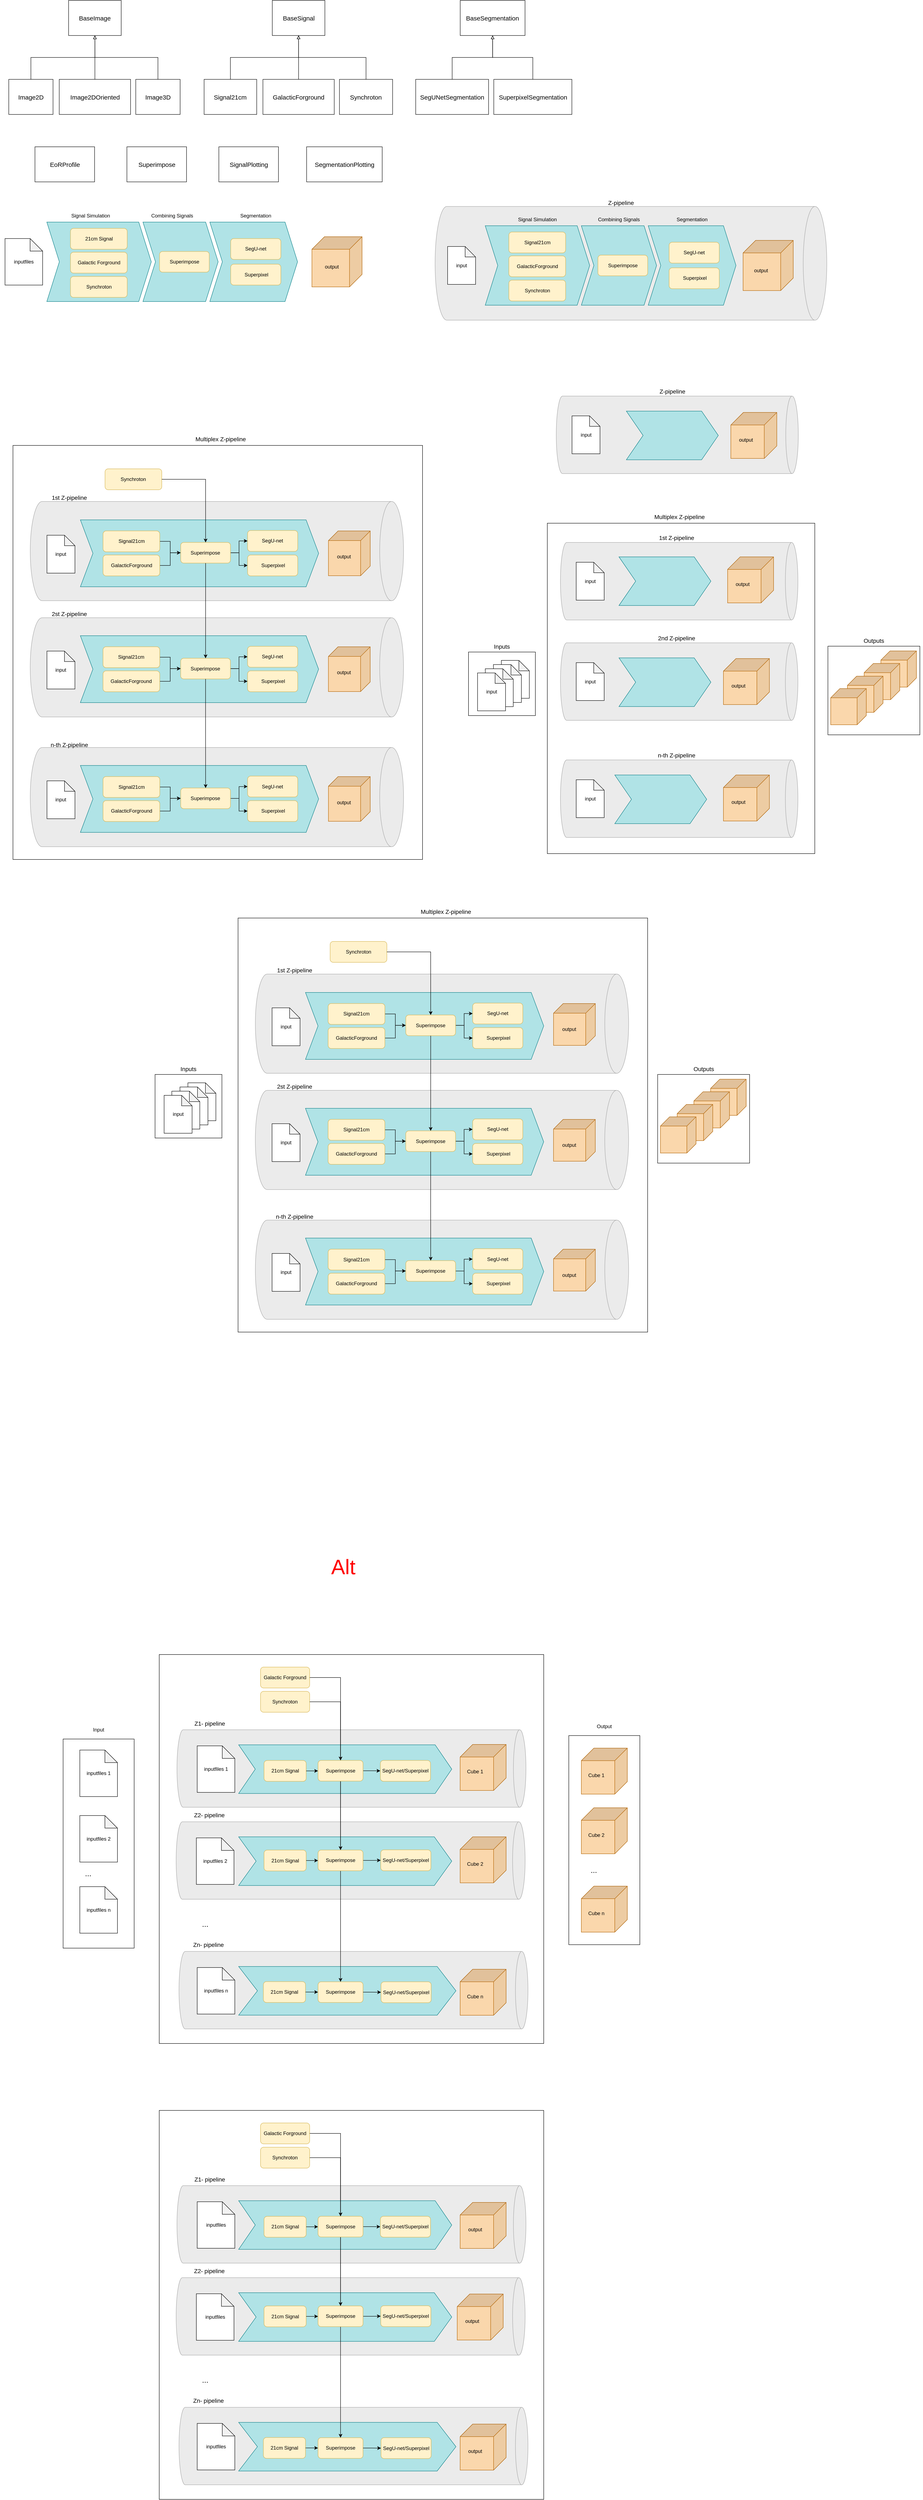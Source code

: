 <mxfile version="21.2.9" type="github">
  <diagram name="Seite-1" id="Pe8LotbgrqlGTcQiSN4U">
    <mxGraphModel dx="4409" dy="4723" grid="1" gridSize="10" guides="1" tooltips="1" connect="1" arrows="1" fold="1" page="1" pageScale="1" pageWidth="2339" pageHeight="3300" math="0" shadow="0">
      <root>
        <mxCell id="0" />
        <mxCell id="1" parent="0" />
        <mxCell id="eN5yKq6zxW2HlqPyFg-0-2" value="&lt;p style=&quot;line-height: 120%;&quot;&gt;&lt;br&gt;&lt;/p&gt;" style="shape=step;perimeter=stepPerimeter;whiteSpace=wrap;html=1;fixedSize=1;fillColor=#b0e3e6;strokeColor=#0e8088;align=center;size=30;" vertex="1" parent="1">
          <mxGeometry x="-1888.99" y="-2740" width="180" height="190" as="geometry" />
        </mxCell>
        <mxCell id="eN5yKq6zxW2HlqPyFg-0-3" value="Signal Simulation" style="text;html=1;strokeColor=none;fillColor=none;align=center;verticalAlign=middle;whiteSpace=wrap;rounded=0;" vertex="1" parent="1">
          <mxGeometry x="-2078.99" y="-2770" width="130" height="30" as="geometry" />
        </mxCell>
        <mxCell id="eN5yKq6zxW2HlqPyFg-0-4" value="Segmentation" style="text;html=1;strokeColor=none;fillColor=none;align=center;verticalAlign=middle;whiteSpace=wrap;rounded=0;" vertex="1" parent="1">
          <mxGeometry x="-1648.99" y="-2770" width="60" height="30" as="geometry" />
        </mxCell>
        <mxCell id="eN5yKq6zxW2HlqPyFg-0-5" value="" style="group" vertex="1" connectable="0" parent="1">
          <mxGeometry x="-1728.99" y="-2740" width="210" height="190" as="geometry" />
        </mxCell>
        <mxCell id="eN5yKq6zxW2HlqPyFg-0-6" value="" style="shape=step;perimeter=stepPerimeter;whiteSpace=wrap;html=1;fixedSize=1;fillColor=#b0e3e6;strokeColor=#0e8088;size=30;" vertex="1" parent="eN5yKq6zxW2HlqPyFg-0-5">
          <mxGeometry width="210" height="190" as="geometry" />
        </mxCell>
        <mxCell id="eN5yKq6zxW2HlqPyFg-0-7" value="" style="group" vertex="1" connectable="0" parent="eN5yKq6zxW2HlqPyFg-0-5">
          <mxGeometry x="50" y="39.38" width="120" height="111.25" as="geometry" />
        </mxCell>
        <mxCell id="eN5yKq6zxW2HlqPyFg-0-8" value="SegU-net" style="rounded=1;whiteSpace=wrap;html=1;fillColor=#fff2cc;strokeColor=#d6b656;" vertex="1" parent="eN5yKq6zxW2HlqPyFg-0-7">
          <mxGeometry width="120" height="50" as="geometry" />
        </mxCell>
        <mxCell id="eN5yKq6zxW2HlqPyFg-0-9" value="&amp;nbsp;Superpixel" style="rounded=1;whiteSpace=wrap;html=1;fillColor=#fff2cc;strokeColor=#d6b656;" vertex="1" parent="eN5yKq6zxW2HlqPyFg-0-7">
          <mxGeometry y="61.25" width="120" height="50" as="geometry" />
        </mxCell>
        <mxCell id="eN5yKq6zxW2HlqPyFg-0-10" value="inputfiles" style="shape=note;whiteSpace=wrap;html=1;backgroundOutline=1;darkOpacity=0.05;" vertex="1" parent="1">
          <mxGeometry x="-2218.99" y="-2700.62" width="90" height="111.25" as="geometry" />
        </mxCell>
        <mxCell id="eN5yKq6zxW2HlqPyFg-0-11" value="" style="shape=cube;whiteSpace=wrap;html=1;boundedLbl=1;backgroundOutline=1;darkOpacity=0.05;darkOpacity2=0.1;size=30;rotation=90;fillColor=#fad7ac;strokeColor=#b46504;" vertex="1" parent="1">
          <mxGeometry x="-1484.68" y="-2705" width="120" height="120" as="geometry" />
        </mxCell>
        <mxCell id="eN5yKq6zxW2HlqPyFg-0-12" value="&lt;p style=&quot;line-height: 120%;&quot;&gt;&lt;br&gt;&lt;/p&gt;" style="shape=step;perimeter=stepPerimeter;whiteSpace=wrap;html=1;fixedSize=1;fillColor=#b0e3e6;strokeColor=#0e8088;align=center;size=30;" vertex="1" parent="1">
          <mxGeometry x="-2118.99" y="-2740" width="250" height="190" as="geometry" />
        </mxCell>
        <mxCell id="eN5yKq6zxW2HlqPyFg-0-13" value="Superimpose" style="rounded=1;whiteSpace=wrap;html=1;fillStyle=auto;fillColor=#fff2cc;strokeColor=#d6b656;glass=0;shadow=0;" vertex="1" parent="1">
          <mxGeometry x="-1849.35" y="-2669.74" width="119.08" height="49.5" as="geometry" />
        </mxCell>
        <mxCell id="eN5yKq6zxW2HlqPyFg-0-14" value="21cm Signal" style="rounded=1;whiteSpace=wrap;html=1;fillColor=#fff2cc;strokeColor=#d6b656;" vertex="1" parent="1">
          <mxGeometry x="-2062.411" y="-2725" width="135.789" height="50" as="geometry" />
        </mxCell>
        <mxCell id="eN5yKq6zxW2HlqPyFg-0-15" value="Galactic Forground" style="rounded=1;whiteSpace=wrap;html=1;fillColor=#fff2cc;strokeColor=#d6b656;" vertex="1" parent="1">
          <mxGeometry x="-2062.411" y="-2668" width="135.789" height="50" as="geometry" />
        </mxCell>
        <mxCell id="eN5yKq6zxW2HlqPyFg-0-16" value="Synchroton" style="rounded=1;whiteSpace=wrap;html=1;fillColor=#fff2cc;strokeColor=#d6b656;" vertex="1" parent="1">
          <mxGeometry x="-2062.411" y="-2610" width="135.789" height="50" as="geometry" />
        </mxCell>
        <mxCell id="eN5yKq6zxW2HlqPyFg-0-17" value="Combining Signals" style="text;html=1;strokeColor=none;fillColor=none;align=center;verticalAlign=middle;whiteSpace=wrap;rounded=0;" vertex="1" parent="1">
          <mxGeometry x="-1879.35" y="-2770" width="120.36" height="30" as="geometry" />
        </mxCell>
        <mxCell id="eN5yKq6zxW2HlqPyFg-0-18" value="output" style="text;html=1;strokeColor=none;fillColor=none;align=center;verticalAlign=middle;whiteSpace=wrap;rounded=0;" vertex="1" parent="1">
          <mxGeometry x="-1466.68" y="-2648" width="60" height="30" as="geometry" />
        </mxCell>
        <mxCell id="eN5yKq6zxW2HlqPyFg-0-180" value="" style="group" vertex="1" connectable="0" parent="1">
          <mxGeometry x="-2050" y="685" width="1350" height="930" as="geometry" />
        </mxCell>
        <mxCell id="eN5yKq6zxW2HlqPyFg-0-93" value="" style="rounded=0;whiteSpace=wrap;html=1;" vertex="1" parent="eN5yKq6zxW2HlqPyFg-0-180">
          <mxGeometry x="200" width="920" height="930" as="geometry" />
        </mxCell>
        <mxCell id="eN5yKq6zxW2HlqPyFg-0-94" value="" style="shape=cylinder3;whiteSpace=wrap;html=1;boundedLbl=1;backgroundOutline=1;size=15;rotation=90;strokeColor=#aaaaaa;fillColor=#ebebeb;" vertex="1" parent="eN5yKq6zxW2HlqPyFg-0-180">
          <mxGeometry x="567.28" y="-145" width="185.37" height="835" as="geometry" />
        </mxCell>
        <mxCell id="eN5yKq6zxW2HlqPyFg-0-95" value="Z1- pipeline" style="text;html=1;strokeColor=none;fillColor=none;align=center;verticalAlign=middle;whiteSpace=wrap;rounded=0;fontSize=14;" vertex="1" parent="eN5yKq6zxW2HlqPyFg-0-180">
          <mxGeometry x="255.69" y="150.0" width="130" height="30" as="geometry" />
        </mxCell>
        <mxCell id="eN5yKq6zxW2HlqPyFg-0-96" value="inputfiles 1" style="shape=note;whiteSpace=wrap;html=1;backgroundOutline=1;darkOpacity=0.05;" vertex="1" parent="eN5yKq6zxW2HlqPyFg-0-180">
          <mxGeometry x="290.85" y="218.42" width="90" height="111.25" as="geometry" />
        </mxCell>
        <mxCell id="eN5yKq6zxW2HlqPyFg-0-97" value="&lt;p style=&quot;line-height: 120%;&quot;&gt;&lt;br&gt;&lt;/p&gt;" style="shape=step;perimeter=stepPerimeter;whiteSpace=wrap;html=1;fixedSize=1;fillColor=#b0e3e6;strokeColor=#0e8088;align=center;size=39.84;" vertex="1" parent="eN5yKq6zxW2HlqPyFg-0-180">
          <mxGeometry x="390" y="215.87" width="510" height="116.36" as="geometry" />
        </mxCell>
        <mxCell id="eN5yKq6zxW2HlqPyFg-0-98" value="" style="shape=cylinder3;whiteSpace=wrap;html=1;boundedLbl=1;backgroundOutline=1;size=15;rotation=90;strokeColor=#aaaaaa;fillColor=#ebebeb;" vertex="1" parent="eN5yKq6zxW2HlqPyFg-0-180">
          <mxGeometry x="565.28" y="75" width="185.37" height="835" as="geometry" />
        </mxCell>
        <mxCell id="eN5yKq6zxW2HlqPyFg-0-99" value="Z2- pipeline" style="text;html=1;strokeColor=none;fillColor=none;align=center;verticalAlign=middle;whiteSpace=wrap;rounded=0;fontSize=14;" vertex="1" parent="eN5yKq6zxW2HlqPyFg-0-180">
          <mxGeometry x="255.03" y="368.74" width="130" height="30" as="geometry" />
        </mxCell>
        <mxCell id="eN5yKq6zxW2HlqPyFg-0-100" value="inputfiles 2" style="shape=note;whiteSpace=wrap;html=1;backgroundOutline=1;darkOpacity=0.05;" vertex="1" parent="eN5yKq6zxW2HlqPyFg-0-180">
          <mxGeometry x="288.85" y="438.42" width="90" height="111.25" as="geometry" />
        </mxCell>
        <mxCell id="eN5yKq6zxW2HlqPyFg-0-101" value="&lt;p style=&quot;line-height: 120%;&quot;&gt;&lt;br&gt;&lt;/p&gt;" style="shape=step;perimeter=stepPerimeter;whiteSpace=wrap;html=1;fixedSize=1;fillColor=#b0e3e6;strokeColor=#0e8088;align=center;size=41.84;" vertex="1" parent="eN5yKq6zxW2HlqPyFg-0-180">
          <mxGeometry x="390" y="435.87" width="510" height="116.36" as="geometry" />
        </mxCell>
        <mxCell id="eN5yKq6zxW2HlqPyFg-0-102" value="" style="shape=cylinder3;whiteSpace=wrap;html=1;boundedLbl=1;backgroundOutline=1;size=15;rotation=90;strokeColor=#aaaaaa;fillColor=#ebebeb;" vertex="1" parent="eN5yKq6zxW2HlqPyFg-0-180">
          <mxGeometry x="572.12" y="385" width="185.37" height="835" as="geometry" />
        </mxCell>
        <mxCell id="eN5yKq6zxW2HlqPyFg-0-103" value="Zn- pipeline" style="text;html=1;strokeColor=none;fillColor=none;align=center;verticalAlign=middle;whiteSpace=wrap;rounded=0;fontSize=14;" vertex="1" parent="eN5yKq6zxW2HlqPyFg-0-180">
          <mxGeometry x="252.87" y="678.74" width="130" height="30" as="geometry" />
        </mxCell>
        <mxCell id="eN5yKq6zxW2HlqPyFg-0-104" value="inputfiles n" style="shape=note;whiteSpace=wrap;html=1;backgroundOutline=1;darkOpacity=0.05;" vertex="1" parent="eN5yKq6zxW2HlqPyFg-0-180">
          <mxGeometry x="290.85" y="748.43" width="90" height="111.25" as="geometry" />
        </mxCell>
        <mxCell id="eN5yKq6zxW2HlqPyFg-0-105" value="&lt;p style=&quot;line-height: 120%;&quot;&gt;&lt;br&gt;&lt;/p&gt;" style="shape=step;perimeter=stepPerimeter;whiteSpace=wrap;html=1;fixedSize=1;fillColor=#b0e3e6;strokeColor=#0e8088;align=center;size=45;" vertex="1" parent="eN5yKq6zxW2HlqPyFg-0-180">
          <mxGeometry x="390" y="745.87" width="520" height="116.36" as="geometry" />
        </mxCell>
        <mxCell id="eN5yKq6zxW2HlqPyFg-0-106" value="..." style="text;html=1;strokeColor=none;fillColor=none;align=center;verticalAlign=middle;whiteSpace=wrap;rounded=0;fontSize=18;" vertex="1" parent="eN5yKq6zxW2HlqPyFg-0-180">
          <mxGeometry x="280" y="630" width="60" height="30" as="geometry" />
        </mxCell>
        <mxCell id="eN5yKq6zxW2HlqPyFg-0-108" value="21cm Signal" style="rounded=1;whiteSpace=wrap;html=1;fillColor=#fff2cc;strokeColor=#d6b656;" vertex="1" parent="eN5yKq6zxW2HlqPyFg-0-180">
          <mxGeometry x="450.77" y="253.23" width="100.82" height="50" as="geometry" />
        </mxCell>
        <mxCell id="eN5yKq6zxW2HlqPyFg-0-110" value="21cm Signal" style="rounded=1;whiteSpace=wrap;html=1;fillColor=#fff2cc;strokeColor=#d6b656;" vertex="1" parent="eN5yKq6zxW2HlqPyFg-0-180">
          <mxGeometry x="450.77" y="467.5" width="100.82" height="50" as="geometry" />
        </mxCell>
        <mxCell id="eN5yKq6zxW2HlqPyFg-0-112" value="21cm Signal" style="rounded=1;whiteSpace=wrap;html=1;fillColor=#fff2cc;strokeColor=#d6b656;" vertex="1" parent="eN5yKq6zxW2HlqPyFg-0-180">
          <mxGeometry x="449.18" y="782.0" width="100.82" height="50" as="geometry" />
        </mxCell>
        <mxCell id="eN5yKq6zxW2HlqPyFg-0-114" value="Superimpose" style="rounded=1;whiteSpace=wrap;html=1;fillStyle=auto;fillColor=#fff2cc;strokeColor=#d6b656;glass=0;shadow=0;" vertex="1" parent="eN5yKq6zxW2HlqPyFg-0-180">
          <mxGeometry x="580" y="782.5" width="107.63" height="49.5" as="geometry" />
        </mxCell>
        <mxCell id="eN5yKq6zxW2HlqPyFg-0-111" style="edgeStyle=orthogonalEdgeStyle;rounded=0;orthogonalLoop=1;jettySize=auto;html=1;entryX=0;entryY=0.5;entryDx=0;entryDy=0;" edge="1" parent="eN5yKq6zxW2HlqPyFg-0-180" source="eN5yKq6zxW2HlqPyFg-0-112" target="eN5yKq6zxW2HlqPyFg-0-114">
          <mxGeometry relative="1" as="geometry" />
        </mxCell>
        <mxCell id="eN5yKq6zxW2HlqPyFg-0-115" value="SegU-net/Superpixel" style="rounded=1;whiteSpace=wrap;html=1;fillColor=#fff2cc;strokeColor=#d6b656;" vertex="1" parent="eN5yKq6zxW2HlqPyFg-0-180">
          <mxGeometry x="729.12" y="253.11" width="120" height="50" as="geometry" />
        </mxCell>
        <mxCell id="eN5yKq6zxW2HlqPyFg-0-116" value="SegU-net/Superpixel" style="rounded=1;whiteSpace=wrap;html=1;fillColor=#fff2cc;strokeColor=#d6b656;" vertex="1" parent="eN5yKq6zxW2HlqPyFg-0-180">
          <mxGeometry x="730" y="467" width="120" height="50" as="geometry" />
        </mxCell>
        <mxCell id="eN5yKq6zxW2HlqPyFg-0-117" value="SegU-net/Superpixel" style="rounded=1;whiteSpace=wrap;html=1;fillColor=#fff2cc;strokeColor=#d6b656;" vertex="1" parent="eN5yKq6zxW2HlqPyFg-0-180">
          <mxGeometry x="730.69" y="782.5" width="120" height="50" as="geometry" />
        </mxCell>
        <mxCell id="eN5yKq6zxW2HlqPyFg-0-113" style="edgeStyle=orthogonalEdgeStyle;rounded=0;orthogonalLoop=1;jettySize=auto;html=1;exitX=1;exitY=0.5;exitDx=0;exitDy=0;entryX=0;entryY=0.5;entryDx=0;entryDy=0;" edge="1" parent="eN5yKq6zxW2HlqPyFg-0-180" source="eN5yKq6zxW2HlqPyFg-0-114" target="eN5yKq6zxW2HlqPyFg-0-117">
          <mxGeometry relative="1" as="geometry" />
        </mxCell>
        <mxCell id="eN5yKq6zxW2HlqPyFg-0-119" value="Galactic Forground" style="rounded=1;whiteSpace=wrap;html=1;fillColor=#fff2cc;strokeColor=#d6b656;" vertex="1" parent="eN5yKq6zxW2HlqPyFg-0-180">
          <mxGeometry x="442.37" y="30" width="117.63" height="50" as="geometry" />
        </mxCell>
        <mxCell id="eN5yKq6zxW2HlqPyFg-0-121" value="Synchroton" style="rounded=1;whiteSpace=wrap;html=1;fillColor=#fff2cc;strokeColor=#d6b656;" vertex="1" parent="eN5yKq6zxW2HlqPyFg-0-180">
          <mxGeometry x="442.37" y="88" width="117.63" height="50" as="geometry" />
        </mxCell>
        <mxCell id="eN5yKq6zxW2HlqPyFg-0-122" style="edgeStyle=orthogonalEdgeStyle;rounded=0;orthogonalLoop=1;jettySize=auto;html=1;entryX=0.5;entryY=0;entryDx=0;entryDy=0;exitX=1;exitY=0.5;exitDx=0;exitDy=0;" edge="1" parent="eN5yKq6zxW2HlqPyFg-0-180" source="eN5yKq6zxW2HlqPyFg-0-121" target="eN5yKq6zxW2HlqPyFg-0-114">
          <mxGeometry relative="1" as="geometry">
            <mxPoint x="570" y="123" as="sourcePoint" />
            <mxPoint x="631" y="503" as="targetPoint" />
            <Array as="points">
              <mxPoint x="634" y="113" />
            </Array>
          </mxGeometry>
        </mxCell>
        <mxCell id="eN5yKq6zxW2HlqPyFg-0-132" style="edgeStyle=orthogonalEdgeStyle;rounded=0;orthogonalLoop=1;jettySize=auto;html=1;entryX=0;entryY=0.5;entryDx=0;entryDy=0;" edge="1" parent="eN5yKq6zxW2HlqPyFg-0-180" source="eN5yKq6zxW2HlqPyFg-0-133" target="eN5yKq6zxW2HlqPyFg-0-115">
          <mxGeometry relative="1" as="geometry" />
        </mxCell>
        <mxCell id="eN5yKq6zxW2HlqPyFg-0-107" style="edgeStyle=orthogonalEdgeStyle;rounded=0;orthogonalLoop=1;jettySize=auto;html=1;exitX=1;exitY=0.5;exitDx=0;exitDy=0;entryX=0;entryY=0.5;entryDx=0;entryDy=0;" edge="1" parent="eN5yKq6zxW2HlqPyFg-0-180" source="eN5yKq6zxW2HlqPyFg-0-108" target="eN5yKq6zxW2HlqPyFg-0-133">
          <mxGeometry relative="1" as="geometry">
            <mxPoint x="620" y="276.818" as="targetPoint" />
          </mxGeometry>
        </mxCell>
        <mxCell id="eN5yKq6zxW2HlqPyFg-0-118" style="edgeStyle=orthogonalEdgeStyle;rounded=0;orthogonalLoop=1;jettySize=auto;html=1;exitX=1;exitY=0.5;exitDx=0;exitDy=0;entryX=0.5;entryY=0;entryDx=0;entryDy=0;" edge="1" parent="eN5yKq6zxW2HlqPyFg-0-180" source="eN5yKq6zxW2HlqPyFg-0-119" target="eN5yKq6zxW2HlqPyFg-0-133">
          <mxGeometry relative="1" as="geometry" />
        </mxCell>
        <mxCell id="eN5yKq6zxW2HlqPyFg-0-134" style="edgeStyle=orthogonalEdgeStyle;rounded=0;orthogonalLoop=1;jettySize=auto;html=1;exitX=1;exitY=0.5;exitDx=0;exitDy=0;entryX=0;entryY=0.5;entryDx=0;entryDy=0;" edge="1" parent="eN5yKq6zxW2HlqPyFg-0-180" source="eN5yKq6zxW2HlqPyFg-0-135" target="eN5yKq6zxW2HlqPyFg-0-116">
          <mxGeometry relative="1" as="geometry" />
        </mxCell>
        <mxCell id="eN5yKq6zxW2HlqPyFg-0-135" value="Superimpose" style="rounded=1;whiteSpace=wrap;html=1;fillStyle=auto;fillColor=#fff2cc;strokeColor=#d6b656;glass=0;shadow=0;" vertex="1" parent="eN5yKq6zxW2HlqPyFg-0-180">
          <mxGeometry x="580" y="467.5" width="107.63" height="49.5" as="geometry" />
        </mxCell>
        <mxCell id="eN5yKq6zxW2HlqPyFg-0-109" style="edgeStyle=orthogonalEdgeStyle;rounded=0;orthogonalLoop=1;jettySize=auto;html=1;exitX=1;exitY=0.5;exitDx=0;exitDy=0;entryX=0;entryY=0.5;entryDx=0;entryDy=0;" edge="1" parent="eN5yKq6zxW2HlqPyFg-0-180" source="eN5yKq6zxW2HlqPyFg-0-110" target="eN5yKq6zxW2HlqPyFg-0-135">
          <mxGeometry relative="1" as="geometry" />
        </mxCell>
        <mxCell id="eN5yKq6zxW2HlqPyFg-0-152" value="" style="group" vertex="1" connectable="0" parent="eN5yKq6zxW2HlqPyFg-0-180">
          <mxGeometry x="920" y="752.5" width="110" height="110" as="geometry" />
        </mxCell>
        <mxCell id="eN5yKq6zxW2HlqPyFg-0-153" value="" style="shape=cube;whiteSpace=wrap;html=1;boundedLbl=1;backgroundOutline=1;darkOpacity=0.05;darkOpacity2=0.1;size=30;rotation=90;fillColor=#fad7ac;strokeColor=#b46504;" vertex="1" parent="eN5yKq6zxW2HlqPyFg-0-152">
          <mxGeometry width="110" height="110" as="geometry" />
        </mxCell>
        <mxCell id="eN5yKq6zxW2HlqPyFg-0-154" value="Cube n" style="text;html=1;strokeColor=none;fillColor=none;align=center;verticalAlign=middle;whiteSpace=wrap;rounded=0;" vertex="1" parent="eN5yKq6zxW2HlqPyFg-0-152">
          <mxGeometry x="6" y="50.38" width="60" height="30" as="geometry" />
        </mxCell>
        <mxCell id="eN5yKq6zxW2HlqPyFg-0-155" value="" style="group" vertex="1" connectable="0" parent="eN5yKq6zxW2HlqPyFg-0-180">
          <mxGeometry x="920" y="435.87" width="110" height="110" as="geometry" />
        </mxCell>
        <mxCell id="eN5yKq6zxW2HlqPyFg-0-156" value="" style="shape=cube;whiteSpace=wrap;html=1;boundedLbl=1;backgroundOutline=1;darkOpacity=0.05;darkOpacity2=0.1;size=30;rotation=90;fillColor=#fad7ac;strokeColor=#b46504;" vertex="1" parent="eN5yKq6zxW2HlqPyFg-0-155">
          <mxGeometry width="110" height="110" as="geometry" />
        </mxCell>
        <mxCell id="eN5yKq6zxW2HlqPyFg-0-157" value="Cube 2" style="text;html=1;strokeColor=none;fillColor=none;align=center;verticalAlign=middle;whiteSpace=wrap;rounded=0;" vertex="1" parent="eN5yKq6zxW2HlqPyFg-0-155">
          <mxGeometry x="6" y="50.38" width="60" height="30" as="geometry" />
        </mxCell>
        <mxCell id="eN5yKq6zxW2HlqPyFg-0-159" value="" style="group" vertex="1" connectable="0" parent="eN5yKq6zxW2HlqPyFg-0-180">
          <mxGeometry x="920" y="215.0" width="110" height="110" as="geometry" />
        </mxCell>
        <mxCell id="eN5yKq6zxW2HlqPyFg-0-160" value="" style="shape=cube;whiteSpace=wrap;html=1;boundedLbl=1;backgroundOutline=1;darkOpacity=0.05;darkOpacity2=0.1;size=30;rotation=90;fillColor=#fad7ac;strokeColor=#b46504;" vertex="1" parent="eN5yKq6zxW2HlqPyFg-0-159">
          <mxGeometry width="110" height="110" as="geometry" />
        </mxCell>
        <mxCell id="eN5yKq6zxW2HlqPyFg-0-161" value="Cube 1" style="text;html=1;strokeColor=none;fillColor=none;align=center;verticalAlign=middle;whiteSpace=wrap;rounded=0;" vertex="1" parent="eN5yKq6zxW2HlqPyFg-0-159">
          <mxGeometry x="6" y="50.38" width="60" height="30" as="geometry" />
        </mxCell>
        <mxCell id="eN5yKq6zxW2HlqPyFg-0-162" value="" style="group" vertex="1" connectable="0" parent="eN5yKq6zxW2HlqPyFg-0-180">
          <mxGeometry x="1210" y="156.74" width="140" height="537.0" as="geometry" />
        </mxCell>
        <mxCell id="eN5yKq6zxW2HlqPyFg-0-136" value="" style="group" vertex="1" connectable="0" parent="eN5yKq6zxW2HlqPyFg-0-162">
          <mxGeometry y="67.0" width="140" height="470" as="geometry" />
        </mxCell>
        <mxCell id="eN5yKq6zxW2HlqPyFg-0-148" value="" style="rounded=0;whiteSpace=wrap;html=1;" vertex="1" parent="eN5yKq6zxW2HlqPyFg-0-136">
          <mxGeometry x="-30" y="-30" width="170" height="500" as="geometry" />
        </mxCell>
        <mxCell id="eN5yKq6zxW2HlqPyFg-0-137" value="" style="shape=cube;whiteSpace=wrap;html=1;boundedLbl=1;backgroundOutline=1;darkOpacity=0.05;darkOpacity2=0.1;size=30;rotation=90;fillColor=#fad7ac;strokeColor=#b46504;" vertex="1" parent="eN5yKq6zxW2HlqPyFg-0-136">
          <mxGeometry width="110" height="110" as="geometry" />
        </mxCell>
        <mxCell id="eN5yKq6zxW2HlqPyFg-0-138" value="Cube 1" style="text;html=1;strokeColor=none;fillColor=none;align=center;verticalAlign=middle;whiteSpace=wrap;rounded=0;" vertex="1" parent="eN5yKq6zxW2HlqPyFg-0-136">
          <mxGeometry x="6" y="50.38" width="60" height="30" as="geometry" />
        </mxCell>
        <mxCell id="eN5yKq6zxW2HlqPyFg-0-139" value="" style="group" vertex="1" connectable="0" parent="eN5yKq6zxW2HlqPyFg-0-162">
          <mxGeometry y="209.61" width="110" height="110" as="geometry" />
        </mxCell>
        <mxCell id="eN5yKq6zxW2HlqPyFg-0-140" value="" style="shape=cube;whiteSpace=wrap;html=1;boundedLbl=1;backgroundOutline=1;darkOpacity=0.05;darkOpacity2=0.1;size=30;rotation=90;fillColor=#fad7ac;strokeColor=#b46504;" vertex="1" parent="eN5yKq6zxW2HlqPyFg-0-139">
          <mxGeometry width="110" height="110" as="geometry" />
        </mxCell>
        <mxCell id="eN5yKq6zxW2HlqPyFg-0-141" value="Cube 2" style="text;html=1;strokeColor=none;fillColor=none;align=center;verticalAlign=middle;whiteSpace=wrap;rounded=0;" vertex="1" parent="eN5yKq6zxW2HlqPyFg-0-139">
          <mxGeometry x="6" y="50.38" width="60" height="30" as="geometry" />
        </mxCell>
        <mxCell id="eN5yKq6zxW2HlqPyFg-0-143" value="" style="group" vertex="1" connectable="0" parent="eN5yKq6zxW2HlqPyFg-0-162">
          <mxGeometry y="397.0" width="110" height="110" as="geometry" />
        </mxCell>
        <mxCell id="eN5yKq6zxW2HlqPyFg-0-151" value="" style="group" vertex="1" connectable="0" parent="eN5yKq6zxW2HlqPyFg-0-143">
          <mxGeometry width="110" height="110" as="geometry" />
        </mxCell>
        <mxCell id="eN5yKq6zxW2HlqPyFg-0-144" value="" style="shape=cube;whiteSpace=wrap;html=1;boundedLbl=1;backgroundOutline=1;darkOpacity=0.05;darkOpacity2=0.1;size=30;rotation=90;fillColor=#fad7ac;strokeColor=#b46504;" vertex="1" parent="eN5yKq6zxW2HlqPyFg-0-151">
          <mxGeometry width="110" height="110" as="geometry" />
        </mxCell>
        <mxCell id="eN5yKq6zxW2HlqPyFg-0-145" value="Cube n" style="text;html=1;strokeColor=none;fillColor=none;align=center;verticalAlign=middle;whiteSpace=wrap;rounded=0;" vertex="1" parent="eN5yKq6zxW2HlqPyFg-0-151">
          <mxGeometry x="6" y="50.38" width="60" height="30" as="geometry" />
        </mxCell>
        <mxCell id="eN5yKq6zxW2HlqPyFg-0-147" value="..." style="text;html=1;strokeColor=none;fillColor=none;align=center;verticalAlign=middle;whiteSpace=wrap;rounded=0;fontSize=18;" vertex="1" parent="eN5yKq6zxW2HlqPyFg-0-162">
          <mxGeometry y="344" width="60" height="30" as="geometry" />
        </mxCell>
        <mxCell id="eN5yKq6zxW2HlqPyFg-0-149" value="Output" style="text;html=1;strokeColor=none;fillColor=none;align=center;verticalAlign=middle;whiteSpace=wrap;rounded=0;" vertex="1" parent="eN5yKq6zxW2HlqPyFg-0-162">
          <mxGeometry x="25" width="60" height="30" as="geometry" />
        </mxCell>
        <mxCell id="eN5yKq6zxW2HlqPyFg-0-163" value="" style="group" vertex="1" connectable="0" parent="eN5yKq6zxW2HlqPyFg-0-180">
          <mxGeometry y="165" width="140" height="537.0" as="geometry" />
        </mxCell>
        <mxCell id="eN5yKq6zxW2HlqPyFg-0-164" value="" style="group" vertex="1" connectable="0" parent="eN5yKq6zxW2HlqPyFg-0-163">
          <mxGeometry y="67.0" width="140" height="470" as="geometry" />
        </mxCell>
        <mxCell id="eN5yKq6zxW2HlqPyFg-0-165" value="" style="rounded=0;whiteSpace=wrap;html=1;" vertex="1" parent="eN5yKq6zxW2HlqPyFg-0-164">
          <mxGeometry x="-30" y="-30" width="170" height="500" as="geometry" />
        </mxCell>
        <mxCell id="eN5yKq6zxW2HlqPyFg-0-177" value="inputfiles 1" style="shape=note;whiteSpace=wrap;html=1;backgroundOutline=1;darkOpacity=0.05;" vertex="1" parent="eN5yKq6zxW2HlqPyFg-0-164">
          <mxGeometry x="10" y="-3.64" width="90" height="111.25" as="geometry" />
        </mxCell>
        <mxCell id="eN5yKq6zxW2HlqPyFg-0-178" value="inputfiles n" style="shape=note;whiteSpace=wrap;html=1;backgroundOutline=1;darkOpacity=0.05;" vertex="1" parent="eN5yKq6zxW2HlqPyFg-0-164">
          <mxGeometry x="10" y="323.0" width="90" height="111.25" as="geometry" />
        </mxCell>
        <mxCell id="eN5yKq6zxW2HlqPyFg-0-179" value="inputfiles 2" style="shape=note;whiteSpace=wrap;html=1;backgroundOutline=1;darkOpacity=0.05;" vertex="1" parent="eN5yKq6zxW2HlqPyFg-0-164">
          <mxGeometry x="10" y="153.0" width="90" height="111.25" as="geometry" />
        </mxCell>
        <mxCell id="eN5yKq6zxW2HlqPyFg-0-175" value="..." style="text;html=1;strokeColor=none;fillColor=none;align=center;verticalAlign=middle;whiteSpace=wrap;rounded=0;fontSize=18;" vertex="1" parent="eN5yKq6zxW2HlqPyFg-0-163">
          <mxGeometry y="344" width="60" height="30" as="geometry" />
        </mxCell>
        <mxCell id="eN5yKq6zxW2HlqPyFg-0-176" value="Input" style="text;html=1;strokeColor=none;fillColor=none;align=center;verticalAlign=middle;whiteSpace=wrap;rounded=0;" vertex="1" parent="eN5yKq6zxW2HlqPyFg-0-163">
          <mxGeometry x="25" width="60" height="30" as="geometry" />
        </mxCell>
        <mxCell id="eN5yKq6zxW2HlqPyFg-0-120" style="edgeStyle=orthogonalEdgeStyle;rounded=0;orthogonalLoop=1;jettySize=auto;html=1;entryX=0.5;entryY=0;entryDx=0;entryDy=0;" edge="1" parent="eN5yKq6zxW2HlqPyFg-0-180" source="eN5yKq6zxW2HlqPyFg-0-121" target="eN5yKq6zxW2HlqPyFg-0-135">
          <mxGeometry relative="1" as="geometry">
            <mxPoint x="675" y="470" as="targetPoint" />
          </mxGeometry>
        </mxCell>
        <mxCell id="eN5yKq6zxW2HlqPyFg-0-133" value="Superimpose" style="rounded=1;whiteSpace=wrap;html=1;fillStyle=auto;fillColor=#fff2cc;strokeColor=#d6b656;glass=0;shadow=0;" vertex="1" parent="eN5yKq6zxW2HlqPyFg-0-180">
          <mxGeometry x="580" y="253.11" width="107.63" height="49.5" as="geometry" />
        </mxCell>
        <mxCell id="eN5yKq6zxW2HlqPyFg-0-181" value="" style="group" vertex="1" connectable="0" parent="1">
          <mxGeometry x="-1850" y="1775" width="920" height="930" as="geometry" />
        </mxCell>
        <mxCell id="eN5yKq6zxW2HlqPyFg-0-58" value="" style="rounded=0;whiteSpace=wrap;html=1;" vertex="1" parent="eN5yKq6zxW2HlqPyFg-0-181">
          <mxGeometry width="920" height="930" as="geometry" />
        </mxCell>
        <mxCell id="eN5yKq6zxW2HlqPyFg-0-39" value="" style="shape=cylinder3;whiteSpace=wrap;html=1;boundedLbl=1;backgroundOutline=1;size=15;rotation=90;strokeColor=#aaaaaa;fillColor=#ebebeb;" vertex="1" parent="eN5yKq6zxW2HlqPyFg-0-181">
          <mxGeometry x="367.28" y="-145" width="185.37" height="835" as="geometry" />
        </mxCell>
        <mxCell id="eN5yKq6zxW2HlqPyFg-0-40" value="Z1- pipeline" style="text;html=1;strokeColor=none;fillColor=none;align=center;verticalAlign=middle;whiteSpace=wrap;rounded=0;fontSize=14;" vertex="1" parent="eN5yKq6zxW2HlqPyFg-0-181">
          <mxGeometry x="55.69" y="150.0" width="130" height="30" as="geometry" />
        </mxCell>
        <mxCell id="eN5yKq6zxW2HlqPyFg-0-41" value="inputfiles" style="shape=note;whiteSpace=wrap;html=1;backgroundOutline=1;darkOpacity=0.05;" vertex="1" parent="eN5yKq6zxW2HlqPyFg-0-181">
          <mxGeometry x="90.85" y="218.42" width="90" height="111.25" as="geometry" />
        </mxCell>
        <mxCell id="eN5yKq6zxW2HlqPyFg-0-43" value="&lt;p style=&quot;line-height: 120%;&quot;&gt;&lt;br&gt;&lt;/p&gt;" style="shape=step;perimeter=stepPerimeter;whiteSpace=wrap;html=1;fixedSize=1;fillColor=#b0e3e6;strokeColor=#0e8088;align=center;size=39.84;" vertex="1" parent="eN5yKq6zxW2HlqPyFg-0-181">
          <mxGeometry x="190" y="215.87" width="510" height="116.36" as="geometry" />
        </mxCell>
        <mxCell id="eN5yKq6zxW2HlqPyFg-0-45" value="" style="shape=cylinder3;whiteSpace=wrap;html=1;boundedLbl=1;backgroundOutline=1;size=15;rotation=90;strokeColor=#aaaaaa;fillColor=#ebebeb;" vertex="1" parent="eN5yKq6zxW2HlqPyFg-0-181">
          <mxGeometry x="365.28" y="75" width="185.37" height="835" as="geometry" />
        </mxCell>
        <mxCell id="eN5yKq6zxW2HlqPyFg-0-46" value="Z2- pipeline" style="text;html=1;strokeColor=none;fillColor=none;align=center;verticalAlign=middle;whiteSpace=wrap;rounded=0;fontSize=14;" vertex="1" parent="eN5yKq6zxW2HlqPyFg-0-181">
          <mxGeometry x="55.03" y="368.74" width="130" height="30" as="geometry" />
        </mxCell>
        <mxCell id="eN5yKq6zxW2HlqPyFg-0-47" value="inputfiles" style="shape=note;whiteSpace=wrap;html=1;backgroundOutline=1;darkOpacity=0.05;" vertex="1" parent="eN5yKq6zxW2HlqPyFg-0-181">
          <mxGeometry x="88.85" y="438.42" width="90" height="111.25" as="geometry" />
        </mxCell>
        <mxCell id="eN5yKq6zxW2HlqPyFg-0-49" value="&lt;p style=&quot;line-height: 120%;&quot;&gt;&lt;br&gt;&lt;/p&gt;" style="shape=step;perimeter=stepPerimeter;whiteSpace=wrap;html=1;fixedSize=1;fillColor=#b0e3e6;strokeColor=#0e8088;align=center;size=41.84;" vertex="1" parent="eN5yKq6zxW2HlqPyFg-0-181">
          <mxGeometry x="190" y="435.87" width="510" height="116.36" as="geometry" />
        </mxCell>
        <mxCell id="eN5yKq6zxW2HlqPyFg-0-51" value="" style="shape=cylinder3;whiteSpace=wrap;html=1;boundedLbl=1;backgroundOutline=1;size=15;rotation=90;strokeColor=#aaaaaa;fillColor=#ebebeb;" vertex="1" parent="eN5yKq6zxW2HlqPyFg-0-181">
          <mxGeometry x="372.12" y="385" width="185.37" height="835" as="geometry" />
        </mxCell>
        <mxCell id="eN5yKq6zxW2HlqPyFg-0-52" value="Zn- pipeline" style="text;html=1;strokeColor=none;fillColor=none;align=center;verticalAlign=middle;whiteSpace=wrap;rounded=0;fontSize=14;" vertex="1" parent="eN5yKq6zxW2HlqPyFg-0-181">
          <mxGeometry x="52.87" y="678.74" width="130" height="30" as="geometry" />
        </mxCell>
        <mxCell id="eN5yKq6zxW2HlqPyFg-0-53" value="inputfiles" style="shape=note;whiteSpace=wrap;html=1;backgroundOutline=1;darkOpacity=0.05;" vertex="1" parent="eN5yKq6zxW2HlqPyFg-0-181">
          <mxGeometry x="90.85" y="748.43" width="90" height="111.25" as="geometry" />
        </mxCell>
        <mxCell id="eN5yKq6zxW2HlqPyFg-0-55" value="&lt;p style=&quot;line-height: 120%;&quot;&gt;&lt;br&gt;&lt;/p&gt;" style="shape=step;perimeter=stepPerimeter;whiteSpace=wrap;html=1;fixedSize=1;fillColor=#b0e3e6;strokeColor=#0e8088;align=center;size=45;" vertex="1" parent="eN5yKq6zxW2HlqPyFg-0-181">
          <mxGeometry x="190" y="745.87" width="520" height="116.36" as="geometry" />
        </mxCell>
        <mxCell id="eN5yKq6zxW2HlqPyFg-0-57" value="..." style="text;html=1;strokeColor=none;fillColor=none;align=center;verticalAlign=middle;whiteSpace=wrap;rounded=0;fontSize=18;" vertex="1" parent="eN5yKq6zxW2HlqPyFg-0-181">
          <mxGeometry x="80" y="630" width="60" height="30" as="geometry" />
        </mxCell>
        <mxCell id="eN5yKq6zxW2HlqPyFg-0-59" value="21cm Signal" style="rounded=1;whiteSpace=wrap;html=1;fillColor=#fff2cc;strokeColor=#d6b656;" vertex="1" parent="eN5yKq6zxW2HlqPyFg-0-181">
          <mxGeometry x="250.77" y="253.23" width="100.82" height="50" as="geometry" />
        </mxCell>
        <mxCell id="eN5yKq6zxW2HlqPyFg-0-60" value="21cm Signal" style="rounded=1;whiteSpace=wrap;html=1;fillColor=#fff2cc;strokeColor=#d6b656;" vertex="1" parent="eN5yKq6zxW2HlqPyFg-0-181">
          <mxGeometry x="250.77" y="467.5" width="100.82" height="50" as="geometry" />
        </mxCell>
        <mxCell id="eN5yKq6zxW2HlqPyFg-0-61" value="21cm Signal" style="rounded=1;whiteSpace=wrap;html=1;fillColor=#fff2cc;strokeColor=#d6b656;" vertex="1" parent="eN5yKq6zxW2HlqPyFg-0-181">
          <mxGeometry x="249.18" y="782.0" width="100.82" height="50" as="geometry" />
        </mxCell>
        <mxCell id="eN5yKq6zxW2HlqPyFg-0-65" value="Superimpose" style="rounded=1;whiteSpace=wrap;html=1;fillStyle=auto;fillColor=#fff2cc;strokeColor=#d6b656;glass=0;shadow=0;" vertex="1" parent="eN5yKq6zxW2HlqPyFg-0-181">
          <mxGeometry x="380" y="782.5" width="107.63" height="49.5" as="geometry" />
        </mxCell>
        <mxCell id="eN5yKq6zxW2HlqPyFg-0-82" style="edgeStyle=orthogonalEdgeStyle;rounded=0;orthogonalLoop=1;jettySize=auto;html=1;entryX=0;entryY=0.5;entryDx=0;entryDy=0;" edge="1" parent="eN5yKq6zxW2HlqPyFg-0-181" source="eN5yKq6zxW2HlqPyFg-0-61" target="eN5yKq6zxW2HlqPyFg-0-65">
          <mxGeometry relative="1" as="geometry" />
        </mxCell>
        <mxCell id="eN5yKq6zxW2HlqPyFg-0-71" value="SegU-net/Superpixel" style="rounded=1;whiteSpace=wrap;html=1;fillColor=#fff2cc;strokeColor=#d6b656;" vertex="1" parent="eN5yKq6zxW2HlqPyFg-0-181">
          <mxGeometry x="529.12" y="253.11" width="120" height="50" as="geometry" />
        </mxCell>
        <mxCell id="eN5yKq6zxW2HlqPyFg-0-72" value="SegU-net/Superpixel" style="rounded=1;whiteSpace=wrap;html=1;fillColor=#fff2cc;strokeColor=#d6b656;" vertex="1" parent="eN5yKq6zxW2HlqPyFg-0-181">
          <mxGeometry x="530" y="467" width="120" height="50" as="geometry" />
        </mxCell>
        <mxCell id="eN5yKq6zxW2HlqPyFg-0-73" value="SegU-net/Superpixel" style="rounded=1;whiteSpace=wrap;html=1;fillColor=#fff2cc;strokeColor=#d6b656;" vertex="1" parent="eN5yKq6zxW2HlqPyFg-0-181">
          <mxGeometry x="530.69" y="782.5" width="120" height="50" as="geometry" />
        </mxCell>
        <mxCell id="eN5yKq6zxW2HlqPyFg-0-92" style="edgeStyle=orthogonalEdgeStyle;rounded=0;orthogonalLoop=1;jettySize=auto;html=1;exitX=1;exitY=0.5;exitDx=0;exitDy=0;entryX=0;entryY=0.5;entryDx=0;entryDy=0;" edge="1" parent="eN5yKq6zxW2HlqPyFg-0-181" source="eN5yKq6zxW2HlqPyFg-0-65" target="eN5yKq6zxW2HlqPyFg-0-73">
          <mxGeometry relative="1" as="geometry" />
        </mxCell>
        <mxCell id="eN5yKq6zxW2HlqPyFg-0-74" value="Galactic Forground" style="rounded=1;whiteSpace=wrap;html=1;fillColor=#fff2cc;strokeColor=#d6b656;" vertex="1" parent="eN5yKq6zxW2HlqPyFg-0-181">
          <mxGeometry x="242.37" y="30" width="117.63" height="50" as="geometry" />
        </mxCell>
        <mxCell id="eN5yKq6zxW2HlqPyFg-0-75" value="Synchroton" style="rounded=1;whiteSpace=wrap;html=1;fillColor=#fff2cc;strokeColor=#d6b656;" vertex="1" parent="eN5yKq6zxW2HlqPyFg-0-181">
          <mxGeometry x="242.37" y="88" width="117.63" height="50" as="geometry" />
        </mxCell>
        <mxCell id="eN5yKq6zxW2HlqPyFg-0-79" style="edgeStyle=orthogonalEdgeStyle;rounded=0;orthogonalLoop=1;jettySize=auto;html=1;entryX=0.5;entryY=0;entryDx=0;entryDy=0;exitX=1;exitY=0.5;exitDx=0;exitDy=0;" edge="1" parent="eN5yKq6zxW2HlqPyFg-0-181" source="eN5yKq6zxW2HlqPyFg-0-75" target="eN5yKq6zxW2HlqPyFg-0-65">
          <mxGeometry relative="1" as="geometry">
            <mxPoint x="370" y="123" as="sourcePoint" />
            <mxPoint x="431" y="503" as="targetPoint" />
            <Array as="points">
              <mxPoint x="434" y="113" />
            </Array>
          </mxGeometry>
        </mxCell>
        <mxCell id="eN5yKq6zxW2HlqPyFg-0-83" value="" style="group" vertex="1" connectable="0" parent="eN5yKq6zxW2HlqPyFg-0-181">
          <mxGeometry x="713" y="439.04" width="110" height="110" as="geometry" />
        </mxCell>
        <mxCell id="eN5yKq6zxW2HlqPyFg-0-48" value="" style="shape=cube;whiteSpace=wrap;html=1;boundedLbl=1;backgroundOutline=1;darkOpacity=0.05;darkOpacity2=0.1;size=30;rotation=90;fillColor=#fad7ac;strokeColor=#b46504;" vertex="1" parent="eN5yKq6zxW2HlqPyFg-0-83">
          <mxGeometry width="110" height="110" as="geometry" />
        </mxCell>
        <mxCell id="eN5yKq6zxW2HlqPyFg-0-50" value="output" style="text;html=1;strokeColor=none;fillColor=none;align=center;verticalAlign=middle;whiteSpace=wrap;rounded=0;" vertex="1" parent="eN5yKq6zxW2HlqPyFg-0-83">
          <mxGeometry x="6" y="50.38" width="60" height="30" as="geometry" />
        </mxCell>
        <mxCell id="eN5yKq6zxW2HlqPyFg-0-84" value="" style="group" vertex="1" connectable="0" parent="eN5yKq6zxW2HlqPyFg-0-181">
          <mxGeometry x="720" y="220.0" width="110" height="110" as="geometry" />
        </mxCell>
        <mxCell id="eN5yKq6zxW2HlqPyFg-0-85" value="" style="shape=cube;whiteSpace=wrap;html=1;boundedLbl=1;backgroundOutline=1;darkOpacity=0.05;darkOpacity2=0.1;size=30;rotation=90;fillColor=#fad7ac;strokeColor=#b46504;" vertex="1" parent="eN5yKq6zxW2HlqPyFg-0-84">
          <mxGeometry width="110" height="110" as="geometry" />
        </mxCell>
        <mxCell id="eN5yKq6zxW2HlqPyFg-0-86" value="output" style="text;html=1;strokeColor=none;fillColor=none;align=center;verticalAlign=middle;whiteSpace=wrap;rounded=0;" vertex="1" parent="eN5yKq6zxW2HlqPyFg-0-84">
          <mxGeometry x="6" y="50.38" width="60" height="30" as="geometry" />
        </mxCell>
        <mxCell id="eN5yKq6zxW2HlqPyFg-0-87" value="" style="group" vertex="1" connectable="0" parent="eN5yKq6zxW2HlqPyFg-0-181">
          <mxGeometry x="720" y="750.0" width="110" height="110" as="geometry" />
        </mxCell>
        <mxCell id="eN5yKq6zxW2HlqPyFg-0-88" value="" style="shape=cube;whiteSpace=wrap;html=1;boundedLbl=1;backgroundOutline=1;darkOpacity=0.05;darkOpacity2=0.1;size=30;rotation=90;fillColor=#fad7ac;strokeColor=#b46504;" vertex="1" parent="eN5yKq6zxW2HlqPyFg-0-87">
          <mxGeometry width="110" height="110" as="geometry" />
        </mxCell>
        <mxCell id="eN5yKq6zxW2HlqPyFg-0-89" value="output" style="text;html=1;strokeColor=none;fillColor=none;align=center;verticalAlign=middle;whiteSpace=wrap;rounded=0;" vertex="1" parent="eN5yKq6zxW2HlqPyFg-0-87">
          <mxGeometry x="6" y="50.38" width="60" height="30" as="geometry" />
        </mxCell>
        <mxCell id="eN5yKq6zxW2HlqPyFg-0-90" style="edgeStyle=orthogonalEdgeStyle;rounded=0;orthogonalLoop=1;jettySize=auto;html=1;entryX=0;entryY=0.5;entryDx=0;entryDy=0;" edge="1" parent="eN5yKq6zxW2HlqPyFg-0-181" source="eN5yKq6zxW2HlqPyFg-0-62" target="eN5yKq6zxW2HlqPyFg-0-71">
          <mxGeometry relative="1" as="geometry" />
        </mxCell>
        <mxCell id="eN5yKq6zxW2HlqPyFg-0-80" style="edgeStyle=orthogonalEdgeStyle;rounded=0;orthogonalLoop=1;jettySize=auto;html=1;exitX=1;exitY=0.5;exitDx=0;exitDy=0;entryX=0;entryY=0.5;entryDx=0;entryDy=0;" edge="1" parent="eN5yKq6zxW2HlqPyFg-0-181" source="eN5yKq6zxW2HlqPyFg-0-59" target="eN5yKq6zxW2HlqPyFg-0-62">
          <mxGeometry relative="1" as="geometry">
            <mxPoint x="420" y="276.818" as="targetPoint" />
          </mxGeometry>
        </mxCell>
        <mxCell id="eN5yKq6zxW2HlqPyFg-0-76" style="edgeStyle=orthogonalEdgeStyle;rounded=0;orthogonalLoop=1;jettySize=auto;html=1;exitX=1;exitY=0.5;exitDx=0;exitDy=0;entryX=0.5;entryY=0;entryDx=0;entryDy=0;" edge="1" parent="eN5yKq6zxW2HlqPyFg-0-181" source="eN5yKq6zxW2HlqPyFg-0-74" target="eN5yKq6zxW2HlqPyFg-0-62">
          <mxGeometry relative="1" as="geometry" />
        </mxCell>
        <mxCell id="eN5yKq6zxW2HlqPyFg-0-91" style="edgeStyle=orthogonalEdgeStyle;rounded=0;orthogonalLoop=1;jettySize=auto;html=1;exitX=1;exitY=0.5;exitDx=0;exitDy=0;entryX=0;entryY=0.5;entryDx=0;entryDy=0;" edge="1" parent="eN5yKq6zxW2HlqPyFg-0-181" source="eN5yKq6zxW2HlqPyFg-0-63" target="eN5yKq6zxW2HlqPyFg-0-72">
          <mxGeometry relative="1" as="geometry" />
        </mxCell>
        <mxCell id="eN5yKq6zxW2HlqPyFg-0-63" value="Superimpose" style="rounded=1;whiteSpace=wrap;html=1;fillStyle=auto;fillColor=#fff2cc;strokeColor=#d6b656;glass=0;shadow=0;" vertex="1" parent="eN5yKq6zxW2HlqPyFg-0-181">
          <mxGeometry x="380" y="467.5" width="107.63" height="49.5" as="geometry" />
        </mxCell>
        <mxCell id="eN5yKq6zxW2HlqPyFg-0-81" style="edgeStyle=orthogonalEdgeStyle;rounded=0;orthogonalLoop=1;jettySize=auto;html=1;exitX=1;exitY=0.5;exitDx=0;exitDy=0;entryX=0;entryY=0.5;entryDx=0;entryDy=0;" edge="1" parent="eN5yKq6zxW2HlqPyFg-0-181" source="eN5yKq6zxW2HlqPyFg-0-60" target="eN5yKq6zxW2HlqPyFg-0-63">
          <mxGeometry relative="1" as="geometry" />
        </mxCell>
        <mxCell id="eN5yKq6zxW2HlqPyFg-0-78" style="edgeStyle=orthogonalEdgeStyle;rounded=0;orthogonalLoop=1;jettySize=auto;html=1;entryX=0.5;entryY=0;entryDx=0;entryDy=0;" edge="1" parent="eN5yKq6zxW2HlqPyFg-0-181" source="eN5yKq6zxW2HlqPyFg-0-75" target="eN5yKq6zxW2HlqPyFg-0-63">
          <mxGeometry relative="1" as="geometry">
            <mxPoint x="475" y="470" as="targetPoint" />
          </mxGeometry>
        </mxCell>
        <mxCell id="eN5yKq6zxW2HlqPyFg-0-62" value="Superimpose" style="rounded=1;whiteSpace=wrap;html=1;fillStyle=auto;fillColor=#fff2cc;strokeColor=#d6b656;glass=0;shadow=0;" vertex="1" parent="eN5yKq6zxW2HlqPyFg-0-181">
          <mxGeometry x="380" y="253.11" width="107.63" height="49.5" as="geometry" />
        </mxCell>
        <mxCell id="eN5yKq6zxW2HlqPyFg-0-230" value="" style="group" vertex="1" connectable="0" parent="1">
          <mxGeometry x="-2230.003" y="-3270" width="1367.362" height="433.9" as="geometry" />
        </mxCell>
        <mxCell id="eN5yKq6zxW2HlqPyFg-0-190" value="&lt;font style=&quot;font-size: 15px;&quot;&gt;EoRProfile&lt;/font&gt;" style="rounded=0;whiteSpace=wrap;html=1;" vertex="1" parent="eN5yKq6zxW2HlqPyFg-0-230">
          <mxGeometry x="82.664" y="350.003" width="142.632" height="83.897" as="geometry" />
        </mxCell>
        <mxCell id="eN5yKq6zxW2HlqPyFg-0-193" value="&lt;font style=&quot;font-size: 15px;&quot;&gt;Superimpose&lt;/font&gt;" style="rounded=0;whiteSpace=wrap;html=1;" vertex="1" parent="eN5yKq6zxW2HlqPyFg-0-230">
          <mxGeometry x="302.664" y="350.001" width="142.632" height="83.897" as="geometry" />
        </mxCell>
        <mxCell id="eN5yKq6zxW2HlqPyFg-0-215" value="&lt;font style=&quot;font-size: 15px;&quot;&gt;SignalPlotting&lt;/font&gt;" style="rounded=0;whiteSpace=wrap;html=1;" vertex="1" parent="eN5yKq6zxW2HlqPyFg-0-230">
          <mxGeometry x="522.667" y="349.997" width="142.632" height="83.897" as="geometry" />
        </mxCell>
        <mxCell id="eN5yKq6zxW2HlqPyFg-0-191" value="&lt;font style=&quot;font-size: 15px;&quot;&gt;SegmentationPlotting&lt;/font&gt;" style="rounded=0;whiteSpace=wrap;html=1;" vertex="1" parent="eN5yKq6zxW2HlqPyFg-0-230">
          <mxGeometry x="732.661" y="350" width="180.834" height="83.897" as="geometry" />
        </mxCell>
        <mxCell id="eN5yKq6zxW2HlqPyFg-0-220" value="" style="group" vertex="1" connectable="0" parent="eN5yKq6zxW2HlqPyFg-0-230">
          <mxGeometry width="451.038" height="272.653" as="geometry" />
        </mxCell>
        <mxCell id="eN5yKq6zxW2HlqPyFg-0-221" value="&lt;font style=&quot;font-size: 15px;&quot;&gt;BaseImage&lt;/font&gt;" style="rounded=0;whiteSpace=wrap;html=1;" vertex="1" parent="eN5yKq6zxW2HlqPyFg-0-220">
          <mxGeometry x="163.134" width="125.866" height="83.892" as="geometry" />
        </mxCell>
        <mxCell id="eN5yKq6zxW2HlqPyFg-0-222" value="&lt;font style=&quot;font-size: 15px;&quot;&gt;Image3D&lt;/font&gt;" style="rounded=0;whiteSpace=wrap;html=1;" vertex="1" parent="eN5yKq6zxW2HlqPyFg-0-220">
          <mxGeometry x="323.85" y="188.76" width="106.15" height="83.89" as="geometry" />
        </mxCell>
        <mxCell id="eN5yKq6zxW2HlqPyFg-0-223" value="&lt;font style=&quot;font-size: 15px;&quot;&gt;Image2DOriented&lt;/font&gt;" style="rounded=0;whiteSpace=wrap;html=1;" vertex="1" parent="eN5yKq6zxW2HlqPyFg-0-220">
          <mxGeometry x="140.738" y="188.762" width="170.657" height="83.892" as="geometry" />
        </mxCell>
        <mxCell id="eN5yKq6zxW2HlqPyFg-0-224" value="&lt;font style=&quot;font-size: 15px;&quot;&gt;Image2D&lt;/font&gt;" style="rounded=0;whiteSpace=wrap;html=1;" vertex="1" parent="eN5yKq6zxW2HlqPyFg-0-220">
          <mxGeometry x="20" y="188.75" width="105.89" height="83.89" as="geometry" />
        </mxCell>
        <mxCell id="eN5yKq6zxW2HlqPyFg-0-225" style="edgeStyle=orthogonalEdgeStyle;rounded=0;orthogonalLoop=1;jettySize=auto;html=1;exitX=0.5;exitY=0;exitDx=0;exitDy=0;entryX=0.5;entryY=1;entryDx=0;entryDy=0;endArrow=block;endFill=0;" edge="1" parent="eN5yKq6zxW2HlqPyFg-0-220" source="eN5yKq6zxW2HlqPyFg-0-222" target="eN5yKq6zxW2HlqPyFg-0-221">
          <mxGeometry relative="1" as="geometry">
            <mxPoint x="267.158" y="90.884" as="targetPoint" />
          </mxGeometry>
        </mxCell>
        <mxCell id="eN5yKq6zxW2HlqPyFg-0-226" style="edgeStyle=orthogonalEdgeStyle;rounded=0;orthogonalLoop=1;jettySize=auto;html=1;exitX=0.5;exitY=0;exitDx=0;exitDy=0;entryX=0.5;entryY=1;entryDx=0;entryDy=0;endArrow=block;endFill=0;" edge="1" parent="eN5yKq6zxW2HlqPyFg-0-220" source="eN5yKq6zxW2HlqPyFg-0-223" target="eN5yKq6zxW2HlqPyFg-0-221">
          <mxGeometry relative="1" as="geometry">
            <mxPoint x="267.363" y="90.884" as="targetPoint" />
          </mxGeometry>
        </mxCell>
        <mxCell id="eN5yKq6zxW2HlqPyFg-0-227" style="edgeStyle=orthogonalEdgeStyle;orthogonalLoop=1;jettySize=auto;html=1;exitX=0.5;exitY=0;exitDx=0;exitDy=0;entryX=0.5;entryY=1;entryDx=0;entryDy=0;rounded=0;endArrow=block;endFill=0;" edge="1" parent="eN5yKq6zxW2HlqPyFg-0-220" source="eN5yKq6zxW2HlqPyFg-0-224" target="eN5yKq6zxW2HlqPyFg-0-221">
          <mxGeometry relative="1" as="geometry" />
        </mxCell>
        <mxCell id="eN5yKq6zxW2HlqPyFg-0-216" value="" style="group" vertex="1" connectable="0" parent="eN5yKq6zxW2HlqPyFg-0-230">
          <mxGeometry x="993.687" width="373.675" height="272.642" as="geometry" />
        </mxCell>
        <mxCell id="eN5yKq6zxW2HlqPyFg-0-192" value="&lt;font style=&quot;font-size: 15px;&quot;&gt;BaseSegmentation&lt;/font&gt;" style="rounded=0;whiteSpace=wrap;html=1;" vertex="1" parent="eN5yKq6zxW2HlqPyFg-0-216">
          <mxGeometry x="106.485" width="155.088" height="83.892" as="geometry" />
        </mxCell>
        <mxCell id="eN5yKq6zxW2HlqPyFg-0-194" value="&lt;font style=&quot;font-size: 15px;&quot;&gt;SegUNetSegmentation&lt;/font&gt;" style="rounded=0;whiteSpace=wrap;html=1;" vertex="1" parent="eN5yKq6zxW2HlqPyFg-0-216">
          <mxGeometry y="188.751" width="174.382" height="83.892" as="geometry" />
        </mxCell>
        <mxCell id="eN5yKq6zxW2HlqPyFg-0-195" value="&lt;font style=&quot;font-size: 15px;&quot;&gt;SuperpixelSegmentation&lt;/font&gt;" style="rounded=0;whiteSpace=wrap;html=1;" vertex="1" parent="eN5yKq6zxW2HlqPyFg-0-216">
          <mxGeometry x="186.837" y="188.751" width="186.837" height="83.892" as="geometry" />
        </mxCell>
        <mxCell id="eN5yKq6zxW2HlqPyFg-0-196" style="edgeStyle=orthogonalEdgeStyle;rounded=0;orthogonalLoop=1;jettySize=auto;html=1;endArrow=block;endFill=0;" edge="1" parent="eN5yKq6zxW2HlqPyFg-0-216" source="eN5yKq6zxW2HlqPyFg-0-194" target="eN5yKq6zxW2HlqPyFg-0-192">
          <mxGeometry relative="1" as="geometry" />
        </mxCell>
        <mxCell id="eN5yKq6zxW2HlqPyFg-0-198" style="edgeStyle=orthogonalEdgeStyle;rounded=0;orthogonalLoop=1;jettySize=auto;html=1;entryX=0.5;entryY=1;entryDx=0;entryDy=0;endArrow=block;endFill=0;" edge="1" parent="eN5yKq6zxW2HlqPyFg-0-216" source="eN5yKq6zxW2HlqPyFg-0-195" target="eN5yKq6zxW2HlqPyFg-0-192">
          <mxGeometry relative="1" as="geometry" />
        </mxCell>
        <mxCell id="eN5yKq6zxW2HlqPyFg-0-217" value="" style="group" vertex="1" connectable="0" parent="eN5yKq6zxW2HlqPyFg-0-230">
          <mxGeometry x="487.37" width="451.038" height="272.653" as="geometry" />
        </mxCell>
        <mxCell id="eN5yKq6zxW2HlqPyFg-0-183" value="&lt;font style=&quot;font-size: 15px;&quot;&gt;BaseSignal&lt;/font&gt;" style="rounded=0;whiteSpace=wrap;html=1;" vertex="1" parent="eN5yKq6zxW2HlqPyFg-0-217">
          <mxGeometry x="163.134" width="125.866" height="83.892" as="geometry" />
        </mxCell>
        <mxCell id="eN5yKq6zxW2HlqPyFg-0-185" value="&lt;font style=&quot;font-size: 15px;&quot;&gt;Synchroton&lt;/font&gt;" style="rounded=0;whiteSpace=wrap;html=1;" vertex="1" parent="eN5yKq6zxW2HlqPyFg-0-217">
          <mxGeometry x="323.852" y="188.762" width="127.186" height="83.892" as="geometry" />
        </mxCell>
        <mxCell id="eN5yKq6zxW2HlqPyFg-0-187" value="&lt;font style=&quot;font-size: 15px;&quot;&gt;GalacticForground&lt;/font&gt;" style="rounded=0;whiteSpace=wrap;html=1;" vertex="1" parent="eN5yKq6zxW2HlqPyFg-0-217">
          <mxGeometry x="140.738" y="188.762" width="170.657" height="83.892" as="geometry" />
        </mxCell>
        <mxCell id="eN5yKq6zxW2HlqPyFg-0-189" value="&lt;font style=&quot;font-size: 15px;&quot;&gt;Signal21cm&lt;/font&gt;" style="rounded=0;whiteSpace=wrap;html=1;" vertex="1" parent="eN5yKq6zxW2HlqPyFg-0-217">
          <mxGeometry y="188.751" width="125.891" height="83.892" as="geometry" />
        </mxCell>
        <mxCell id="eN5yKq6zxW2HlqPyFg-0-184" style="edgeStyle=orthogonalEdgeStyle;rounded=0;orthogonalLoop=1;jettySize=auto;html=1;exitX=0.5;exitY=0;exitDx=0;exitDy=0;entryX=0.5;entryY=1;entryDx=0;entryDy=0;endArrow=block;endFill=0;" edge="1" parent="eN5yKq6zxW2HlqPyFg-0-217" source="eN5yKq6zxW2HlqPyFg-0-185" target="eN5yKq6zxW2HlqPyFg-0-183">
          <mxGeometry relative="1" as="geometry">
            <mxPoint x="267.158" y="90.884" as="targetPoint" />
          </mxGeometry>
        </mxCell>
        <mxCell id="eN5yKq6zxW2HlqPyFg-0-186" style="edgeStyle=orthogonalEdgeStyle;rounded=0;orthogonalLoop=1;jettySize=auto;html=1;exitX=0.5;exitY=0;exitDx=0;exitDy=0;entryX=0.5;entryY=1;entryDx=0;entryDy=0;endArrow=block;endFill=0;" edge="1" parent="eN5yKq6zxW2HlqPyFg-0-217" source="eN5yKq6zxW2HlqPyFg-0-187" target="eN5yKq6zxW2HlqPyFg-0-183">
          <mxGeometry relative="1" as="geometry">
            <mxPoint x="267.363" y="90.884" as="targetPoint" />
          </mxGeometry>
        </mxCell>
        <mxCell id="eN5yKq6zxW2HlqPyFg-0-188" style="edgeStyle=orthogonalEdgeStyle;orthogonalLoop=1;jettySize=auto;html=1;exitX=0.5;exitY=0;exitDx=0;exitDy=0;entryX=0.5;entryY=1;entryDx=0;entryDy=0;rounded=0;endArrow=block;endFill=0;" edge="1" parent="eN5yKq6zxW2HlqPyFg-0-217" source="eN5yKq6zxW2HlqPyFg-0-189" target="eN5yKq6zxW2HlqPyFg-0-183">
          <mxGeometry relative="1" as="geometry" />
        </mxCell>
        <mxCell id="eN5yKq6zxW2HlqPyFg-0-259" value="" style="group" vertex="1" connectable="0" parent="1">
          <mxGeometry x="-900.0" y="-2350" width="579.13" height="211.32" as="geometry" />
        </mxCell>
        <mxCell id="eN5yKq6zxW2HlqPyFg-0-20" value="" style="shape=cylinder3;whiteSpace=wrap;html=1;boundedLbl=1;backgroundOutline=1;size=15;rotation=90;strokeColor=#aaaaaa;fillColor=#ebebeb;" vertex="1" parent="eN5yKq6zxW2HlqPyFg-0-259">
          <mxGeometry x="196.88" y="-170.93" width="185.37" height="579.13" as="geometry" />
        </mxCell>
        <mxCell id="eN5yKq6zxW2HlqPyFg-0-24" value="Z-pipeline" style="text;html=1;strokeColor=none;fillColor=none;align=center;verticalAlign=middle;whiteSpace=wrap;rounded=0;fontSize=14;" vertex="1" parent="eN5yKq6zxW2HlqPyFg-0-259">
          <mxGeometry x="212.7" width="130" height="30" as="geometry" />
        </mxCell>
        <mxCell id="eN5yKq6zxW2HlqPyFg-0-31" value="" style="shape=cube;whiteSpace=wrap;html=1;boundedLbl=1;backgroundOutline=1;darkOpacity=0.05;darkOpacity2=0.1;size=30;rotation=90;fillColor=#fad7ac;strokeColor=#b46504;" vertex="1" parent="eN5yKq6zxW2HlqPyFg-0-259">
          <mxGeometry x="417.7" y="65.18" width="110" height="110" as="geometry" />
        </mxCell>
        <mxCell id="eN5yKq6zxW2HlqPyFg-0-32" value="&lt;p style=&quot;line-height: 120%;&quot;&gt;&lt;br&gt;&lt;/p&gt;" style="shape=step;perimeter=stepPerimeter;whiteSpace=wrap;html=1;fixedSize=1;fillColor=#b0e3e6;strokeColor=#0e8088;align=center;size=40;" vertex="1" parent="eN5yKq6zxW2HlqPyFg-0-259">
          <mxGeometry x="167.7" y="62" width="220" height="116.36" as="geometry" />
        </mxCell>
        <mxCell id="eN5yKq6zxW2HlqPyFg-0-38" value="output" style="text;html=1;strokeColor=none;fillColor=none;align=center;verticalAlign=middle;whiteSpace=wrap;rounded=0;" vertex="1" parent="eN5yKq6zxW2HlqPyFg-0-259">
          <mxGeometry x="423.7" y="115.56" width="60" height="30" as="geometry" />
        </mxCell>
        <mxCell id="eN5yKq6zxW2HlqPyFg-0-260" value="input" style="shape=note;whiteSpace=wrap;html=1;backgroundOutline=1;darkOpacity=0.05;size=25;" vertex="1" parent="eN5yKq6zxW2HlqPyFg-0-259">
          <mxGeometry x="37.705" y="73.32" width="66.93" height="90.62" as="geometry" />
        </mxCell>
        <mxCell id="eN5yKq6zxW2HlqPyFg-0-261" value="&lt;font color=&quot;#ff0000&quot; style=&quot;font-size: 50px;&quot;&gt;Alt&lt;/font&gt;" style="text;html=1;align=center;verticalAlign=middle;resizable=0;points=[];autosize=1;strokeColor=none;fillColor=none;" vertex="1" parent="1">
          <mxGeometry x="-1450" y="440" width="80" height="70" as="geometry" />
        </mxCell>
        <mxCell id="eN5yKq6zxW2HlqPyFg-0-324" value="" style="rounded=0;whiteSpace=wrap;html=1;" vertex="1" parent="1">
          <mxGeometry x="-2199.995" y="-2205.99" width="980" height="990" as="geometry" />
        </mxCell>
        <mxCell id="eN5yKq6zxW2HlqPyFg-0-325" value="Multiplex&amp;nbsp;Z-pipeline" style="text;html=1;strokeColor=none;fillColor=none;align=center;verticalAlign=middle;whiteSpace=wrap;rounded=0;fontSize=14;" vertex="1" parent="1">
          <mxGeometry x="-1768.06" y="-2235.99" width="130" height="30" as="geometry" />
        </mxCell>
        <mxCell id="eN5yKq6zxW2HlqPyFg-0-278" value="Synchroton" style="rounded=1;whiteSpace=wrap;html=1;fillColor=#fff2cc;strokeColor=#d6b656;" vertex="1" parent="1">
          <mxGeometry x="-1979.681" y="-2149.99" width="135.789" height="50" as="geometry" />
        </mxCell>
        <mxCell id="eN5yKq6zxW2HlqPyFg-0-319" value="" style="group" vertex="1" connectable="0" parent="1">
          <mxGeometry x="-2158.61" y="-2095.99" width="937.24" height="611.22" as="geometry" />
        </mxCell>
        <mxCell id="eN5yKq6zxW2HlqPyFg-0-262" value="" style="shape=cylinder3;whiteSpace=wrap;html=1;boundedLbl=1;backgroundOutline=1;size=28.553;rotation=90;strokeColor=#aaaaaa;fillColor=#ebebeb;" vertex="1" parent="eN5yKq6zxW2HlqPyFg-0-319">
          <mxGeometry x="327.94" y="-304.01" width="237.32" height="893.21" as="geometry" />
        </mxCell>
        <mxCell id="eN5yKq6zxW2HlqPyFg-0-274" value="&lt;p style=&quot;line-height: 120%;&quot;&gt;&lt;br&gt;&lt;/p&gt;" style="shape=step;perimeter=stepPerimeter;whiteSpace=wrap;html=1;fixedSize=1;fillColor=#b0e3e6;strokeColor=#0e8088;align=center;size=30;" vertex="1" parent="eN5yKq6zxW2HlqPyFg-0-319">
          <mxGeometry x="119.93" y="68" width="570.07" height="160" as="geometry" />
        </mxCell>
        <mxCell id="eN5yKq6zxW2HlqPyFg-0-272" value="input" style="shape=note;whiteSpace=wrap;html=1;backgroundOutline=1;darkOpacity=0.05;size=25;" vertex="1" parent="eN5yKq6zxW2HlqPyFg-0-319">
          <mxGeometry x="40.005" y="104.69" width="66.93" height="90.62" as="geometry" />
        </mxCell>
        <mxCell id="eN5yKq6zxW2HlqPyFg-0-273" value="" style="shape=cube;whiteSpace=wrap;html=1;boundedLbl=1;backgroundOutline=1;darkOpacity=0.05;darkOpacity2=0.1;size=23;rotation=90;fillColor=#fad7ac;strokeColor=#b46504;" vertex="1" parent="eN5yKq6zxW2HlqPyFg-0-319">
          <mxGeometry x="710" y="98.0" width="106.93" height="100" as="geometry" />
        </mxCell>
        <mxCell id="eN5yKq6zxW2HlqPyFg-0-416" style="edgeStyle=orthogonalEdgeStyle;rounded=0;orthogonalLoop=1;jettySize=auto;html=1;entryX=0;entryY=0.5;entryDx=0;entryDy=0;" edge="1" parent="eN5yKq6zxW2HlqPyFg-0-319" source="eN5yKq6zxW2HlqPyFg-0-275" target="eN5yKq6zxW2HlqPyFg-0-270">
          <mxGeometry relative="1" as="geometry" />
        </mxCell>
        <mxCell id="eN5yKq6zxW2HlqPyFg-0-417" style="edgeStyle=orthogonalEdgeStyle;rounded=0;orthogonalLoop=1;jettySize=auto;html=1;entryX=0;entryY=0.5;entryDx=0;entryDy=0;" edge="1" parent="eN5yKq6zxW2HlqPyFg-0-319" source="eN5yKq6zxW2HlqPyFg-0-275" target="eN5yKq6zxW2HlqPyFg-0-271">
          <mxGeometry relative="1" as="geometry" />
        </mxCell>
        <mxCell id="eN5yKq6zxW2HlqPyFg-0-275" value="Superimpose" style="rounded=1;whiteSpace=wrap;html=1;fillStyle=auto;fillColor=#fff2cc;strokeColor=#d6b656;glass=0;shadow=0;" vertex="1" parent="eN5yKq6zxW2HlqPyFg-0-319">
          <mxGeometry x="360" y="121.85" width="119.08" height="49.5" as="geometry" />
        </mxCell>
        <mxCell id="eN5yKq6zxW2HlqPyFg-0-382" style="edgeStyle=orthogonalEdgeStyle;rounded=0;orthogonalLoop=1;jettySize=auto;html=1;entryX=0;entryY=0.5;entryDx=0;entryDy=0;" edge="1" parent="eN5yKq6zxW2HlqPyFg-0-319" source="eN5yKq6zxW2HlqPyFg-0-276" target="eN5yKq6zxW2HlqPyFg-0-275">
          <mxGeometry relative="1" as="geometry" />
        </mxCell>
        <mxCell id="eN5yKq6zxW2HlqPyFg-0-276" value="Signal21cm" style="rounded=1;whiteSpace=wrap;html=1;fillColor=#fff2cc;strokeColor=#d6b656;" vertex="1" parent="eN5yKq6zxW2HlqPyFg-0-319">
          <mxGeometry x="174.139" y="94.41" width="135.789" height="50" as="geometry" />
        </mxCell>
        <mxCell id="eN5yKq6zxW2HlqPyFg-0-383" style="edgeStyle=orthogonalEdgeStyle;rounded=0;orthogonalLoop=1;jettySize=auto;html=1;entryX=0;entryY=0.5;entryDx=0;entryDy=0;" edge="1" parent="eN5yKq6zxW2HlqPyFg-0-319" source="eN5yKq6zxW2HlqPyFg-0-277" target="eN5yKq6zxW2HlqPyFg-0-275">
          <mxGeometry relative="1" as="geometry" />
        </mxCell>
        <mxCell id="eN5yKq6zxW2HlqPyFg-0-277" value="GalacticForground" style="rounded=1;whiteSpace=wrap;html=1;fillColor=#fff2cc;strokeColor=#d6b656;" vertex="1" parent="eN5yKq6zxW2HlqPyFg-0-319">
          <mxGeometry x="174.139" y="152" width="135.789" height="50" as="geometry" />
        </mxCell>
        <mxCell id="eN5yKq6zxW2HlqPyFg-0-280" value="output" style="text;html=1;strokeColor=none;fillColor=none;align=center;verticalAlign=middle;whiteSpace=wrap;rounded=0;" vertex="1" parent="eN5yKq6zxW2HlqPyFg-0-319">
          <mxGeometry x="721.0" y="141.35" width="60" height="30" as="geometry" />
        </mxCell>
        <mxCell id="eN5yKq6zxW2HlqPyFg-0-270" value="SegU-net" style="rounded=1;whiteSpace=wrap;html=1;fillColor=#fff2cc;strokeColor=#d6b656;" vertex="1" parent="eN5yKq6zxW2HlqPyFg-0-319">
          <mxGeometry x="520" y="93.37" width="120" height="50" as="geometry" />
        </mxCell>
        <mxCell id="eN5yKq6zxW2HlqPyFg-0-271" value="&amp;nbsp;Superpixel" style="rounded=1;whiteSpace=wrap;html=1;fillColor=#fff2cc;strokeColor=#d6b656;" vertex="1" parent="eN5yKq6zxW2HlqPyFg-0-319">
          <mxGeometry x="520" y="152" width="120" height="50" as="geometry" />
        </mxCell>
        <mxCell id="eN5yKq6zxW2HlqPyFg-0-266" value="1st Z-pipeline" style="text;html=1;strokeColor=none;fillColor=none;align=center;verticalAlign=middle;whiteSpace=wrap;rounded=0;fontSize=14;" vertex="1" parent="1">
          <mxGeometry x="-2129.68" y="-2095.99" width="130" height="30" as="geometry" />
        </mxCell>
        <mxCell id="eN5yKq6zxW2HlqPyFg-0-397" value="2st Z-pipeline" style="text;html=1;strokeColor=none;fillColor=none;align=center;verticalAlign=middle;whiteSpace=wrap;rounded=0;fontSize=14;" vertex="1" parent="1">
          <mxGeometry x="-2129.68" y="-1817.98" width="130" height="30" as="geometry" />
        </mxCell>
        <mxCell id="eN5yKq6zxW2HlqPyFg-0-398" value="" style="group" vertex="1" connectable="0" parent="1">
          <mxGeometry x="-2158.685" y="-1795.045" width="893.21" height="237.32" as="geometry" />
        </mxCell>
        <mxCell id="eN5yKq6zxW2HlqPyFg-0-385" value="" style="shape=cylinder3;whiteSpace=wrap;html=1;boundedLbl=1;backgroundOutline=1;size=28.553;rotation=90;strokeColor=#aaaaaa;fillColor=#ebebeb;" vertex="1" parent="eN5yKq6zxW2HlqPyFg-0-398">
          <mxGeometry x="327.945" y="-326.945" width="237.32" height="893.21" as="geometry" />
        </mxCell>
        <mxCell id="eN5yKq6zxW2HlqPyFg-0-386" value="&lt;p style=&quot;line-height: 120%;&quot;&gt;&lt;br&gt;&lt;/p&gt;" style="shape=step;perimeter=stepPerimeter;whiteSpace=wrap;html=1;fixedSize=1;fillColor=#b0e3e6;strokeColor=#0e8088;align=center;size=30;" vertex="1" parent="eN5yKq6zxW2HlqPyFg-0-398">
          <mxGeometry x="119.935" y="44.065" width="570.07" height="160" as="geometry" />
        </mxCell>
        <mxCell id="eN5yKq6zxW2HlqPyFg-0-387" value="input" style="shape=note;whiteSpace=wrap;html=1;backgroundOutline=1;darkOpacity=0.05;size=25;" vertex="1" parent="eN5yKq6zxW2HlqPyFg-0-398">
          <mxGeometry x="40.01" y="80.755" width="66.93" height="90.62" as="geometry" />
        </mxCell>
        <mxCell id="eN5yKq6zxW2HlqPyFg-0-388" value="" style="shape=cube;whiteSpace=wrap;html=1;boundedLbl=1;backgroundOutline=1;darkOpacity=0.05;darkOpacity2=0.1;size=23;rotation=90;fillColor=#fad7ac;strokeColor=#b46504;" vertex="1" parent="eN5yKq6zxW2HlqPyFg-0-398">
          <mxGeometry x="710.005" y="74.065" width="106.93" height="100" as="geometry" />
        </mxCell>
        <mxCell id="eN5yKq6zxW2HlqPyFg-0-418" style="edgeStyle=orthogonalEdgeStyle;rounded=0;orthogonalLoop=1;jettySize=auto;html=1;entryX=0;entryY=0.5;entryDx=0;entryDy=0;" edge="1" parent="eN5yKq6zxW2HlqPyFg-0-398" source="eN5yKq6zxW2HlqPyFg-0-389" target="eN5yKq6zxW2HlqPyFg-0-395">
          <mxGeometry relative="1" as="geometry" />
        </mxCell>
        <mxCell id="eN5yKq6zxW2HlqPyFg-0-419" style="edgeStyle=orthogonalEdgeStyle;rounded=0;orthogonalLoop=1;jettySize=auto;html=1;entryX=0;entryY=0.5;entryDx=0;entryDy=0;" edge="1" parent="eN5yKq6zxW2HlqPyFg-0-398" source="eN5yKq6zxW2HlqPyFg-0-389" target="eN5yKq6zxW2HlqPyFg-0-396">
          <mxGeometry relative="1" as="geometry" />
        </mxCell>
        <mxCell id="eN5yKq6zxW2HlqPyFg-0-389" value="Superimpose" style="rounded=1;whiteSpace=wrap;html=1;fillStyle=auto;fillColor=#fff2cc;strokeColor=#d6b656;glass=0;shadow=0;" vertex="1" parent="eN5yKq6zxW2HlqPyFg-0-398">
          <mxGeometry x="360.005" y="97.915" width="119.08" height="49.5" as="geometry" />
        </mxCell>
        <mxCell id="eN5yKq6zxW2HlqPyFg-0-390" style="edgeStyle=orthogonalEdgeStyle;rounded=0;orthogonalLoop=1;jettySize=auto;html=1;entryX=0;entryY=0.5;entryDx=0;entryDy=0;" edge="1" parent="eN5yKq6zxW2HlqPyFg-0-398" source="eN5yKq6zxW2HlqPyFg-0-391" target="eN5yKq6zxW2HlqPyFg-0-389">
          <mxGeometry relative="1" as="geometry" />
        </mxCell>
        <mxCell id="eN5yKq6zxW2HlqPyFg-0-391" value="Signal21cm" style="rounded=1;whiteSpace=wrap;html=1;fillColor=#fff2cc;strokeColor=#d6b656;" vertex="1" parent="eN5yKq6zxW2HlqPyFg-0-398">
          <mxGeometry x="174.144" y="70.475" width="135.789" height="50" as="geometry" />
        </mxCell>
        <mxCell id="eN5yKq6zxW2HlqPyFg-0-392" style="edgeStyle=orthogonalEdgeStyle;rounded=0;orthogonalLoop=1;jettySize=auto;html=1;entryX=0;entryY=0.5;entryDx=0;entryDy=0;" edge="1" parent="eN5yKq6zxW2HlqPyFg-0-398" source="eN5yKq6zxW2HlqPyFg-0-393" target="eN5yKq6zxW2HlqPyFg-0-389">
          <mxGeometry relative="1" as="geometry" />
        </mxCell>
        <mxCell id="eN5yKq6zxW2HlqPyFg-0-393" value="GalacticForground" style="rounded=1;whiteSpace=wrap;html=1;fillColor=#fff2cc;strokeColor=#d6b656;" vertex="1" parent="eN5yKq6zxW2HlqPyFg-0-398">
          <mxGeometry x="174.144" y="128.065" width="135.789" height="50" as="geometry" />
        </mxCell>
        <mxCell id="eN5yKq6zxW2HlqPyFg-0-394" value="output" style="text;html=1;strokeColor=none;fillColor=none;align=center;verticalAlign=middle;whiteSpace=wrap;rounded=0;" vertex="1" parent="eN5yKq6zxW2HlqPyFg-0-398">
          <mxGeometry x="721.005" y="117.415" width="60" height="30" as="geometry" />
        </mxCell>
        <mxCell id="eN5yKq6zxW2HlqPyFg-0-395" value="SegU-net" style="rounded=1;whiteSpace=wrap;html=1;fillColor=#fff2cc;strokeColor=#d6b656;" vertex="1" parent="eN5yKq6zxW2HlqPyFg-0-398">
          <mxGeometry x="520.005" y="69.435" width="120" height="50" as="geometry" />
        </mxCell>
        <mxCell id="eN5yKq6zxW2HlqPyFg-0-396" value="&amp;nbsp;Superpixel" style="rounded=1;whiteSpace=wrap;html=1;fillColor=#fff2cc;strokeColor=#d6b656;" vertex="1" parent="eN5yKq6zxW2HlqPyFg-0-398">
          <mxGeometry x="520.005" y="128.065" width="120" height="50" as="geometry" />
        </mxCell>
        <mxCell id="eN5yKq6zxW2HlqPyFg-0-400" value="" style="group" vertex="1" connectable="0" parent="1">
          <mxGeometry x="-2158.605" y="-1484.765" width="893.21" height="237.32" as="geometry" />
        </mxCell>
        <mxCell id="eN5yKq6zxW2HlqPyFg-0-401" value="" style="shape=cylinder3;whiteSpace=wrap;html=1;boundedLbl=1;backgroundOutline=1;size=28.553;rotation=90;strokeColor=#aaaaaa;fillColor=#ebebeb;" vertex="1" parent="eN5yKq6zxW2HlqPyFg-0-400">
          <mxGeometry x="327.945" y="-326.945" width="237.32" height="893.21" as="geometry" />
        </mxCell>
        <mxCell id="eN5yKq6zxW2HlqPyFg-0-402" value="&lt;p style=&quot;line-height: 120%;&quot;&gt;&lt;br&gt;&lt;/p&gt;" style="shape=step;perimeter=stepPerimeter;whiteSpace=wrap;html=1;fixedSize=1;fillColor=#b0e3e6;strokeColor=#0e8088;align=center;size=30;" vertex="1" parent="eN5yKq6zxW2HlqPyFg-0-400">
          <mxGeometry x="119.935" y="44.065" width="570.07" height="160" as="geometry" />
        </mxCell>
        <mxCell id="eN5yKq6zxW2HlqPyFg-0-403" value="input" style="shape=note;whiteSpace=wrap;html=1;backgroundOutline=1;darkOpacity=0.05;size=25;" vertex="1" parent="eN5yKq6zxW2HlqPyFg-0-400">
          <mxGeometry x="40.01" y="80.755" width="66.93" height="90.62" as="geometry" />
        </mxCell>
        <mxCell id="eN5yKq6zxW2HlqPyFg-0-404" value="" style="shape=cube;whiteSpace=wrap;html=1;boundedLbl=1;backgroundOutline=1;darkOpacity=0.05;darkOpacity2=0.1;size=23;rotation=90;fillColor=#fad7ac;strokeColor=#b46504;" vertex="1" parent="eN5yKq6zxW2HlqPyFg-0-400">
          <mxGeometry x="710.005" y="74.065" width="106.93" height="100" as="geometry" />
        </mxCell>
        <mxCell id="eN5yKq6zxW2HlqPyFg-0-420" style="edgeStyle=orthogonalEdgeStyle;rounded=0;orthogonalLoop=1;jettySize=auto;html=1;entryX=0;entryY=0.5;entryDx=0;entryDy=0;" edge="1" parent="eN5yKq6zxW2HlqPyFg-0-400" source="eN5yKq6zxW2HlqPyFg-0-405" target="eN5yKq6zxW2HlqPyFg-0-411">
          <mxGeometry relative="1" as="geometry" />
        </mxCell>
        <mxCell id="eN5yKq6zxW2HlqPyFg-0-421" style="edgeStyle=orthogonalEdgeStyle;rounded=0;orthogonalLoop=1;jettySize=auto;html=1;entryX=0;entryY=0.5;entryDx=0;entryDy=0;" edge="1" parent="eN5yKq6zxW2HlqPyFg-0-400" source="eN5yKq6zxW2HlqPyFg-0-405" target="eN5yKq6zxW2HlqPyFg-0-412">
          <mxGeometry relative="1" as="geometry" />
        </mxCell>
        <mxCell id="eN5yKq6zxW2HlqPyFg-0-405" value="Superimpose" style="rounded=1;whiteSpace=wrap;html=1;fillStyle=auto;fillColor=#fff2cc;strokeColor=#d6b656;glass=0;shadow=0;" vertex="1" parent="eN5yKq6zxW2HlqPyFg-0-400">
          <mxGeometry x="360.005" y="97.915" width="119.08" height="49.5" as="geometry" />
        </mxCell>
        <mxCell id="eN5yKq6zxW2HlqPyFg-0-406" style="edgeStyle=orthogonalEdgeStyle;rounded=0;orthogonalLoop=1;jettySize=auto;html=1;entryX=0;entryY=0.5;entryDx=0;entryDy=0;" edge="1" parent="eN5yKq6zxW2HlqPyFg-0-400" source="eN5yKq6zxW2HlqPyFg-0-407" target="eN5yKq6zxW2HlqPyFg-0-405">
          <mxGeometry relative="1" as="geometry" />
        </mxCell>
        <mxCell id="eN5yKq6zxW2HlqPyFg-0-407" value="Signal21cm" style="rounded=1;whiteSpace=wrap;html=1;fillColor=#fff2cc;strokeColor=#d6b656;" vertex="1" parent="eN5yKq6zxW2HlqPyFg-0-400">
          <mxGeometry x="174.144" y="70.475" width="135.789" height="50" as="geometry" />
        </mxCell>
        <mxCell id="eN5yKq6zxW2HlqPyFg-0-408" style="edgeStyle=orthogonalEdgeStyle;rounded=0;orthogonalLoop=1;jettySize=auto;html=1;entryX=0;entryY=0.5;entryDx=0;entryDy=0;" edge="1" parent="eN5yKq6zxW2HlqPyFg-0-400" source="eN5yKq6zxW2HlqPyFg-0-409" target="eN5yKq6zxW2HlqPyFg-0-405">
          <mxGeometry relative="1" as="geometry" />
        </mxCell>
        <mxCell id="eN5yKq6zxW2HlqPyFg-0-409" value="GalacticForground" style="rounded=1;whiteSpace=wrap;html=1;fillColor=#fff2cc;strokeColor=#d6b656;" vertex="1" parent="eN5yKq6zxW2HlqPyFg-0-400">
          <mxGeometry x="174.144" y="128.065" width="135.789" height="50" as="geometry" />
        </mxCell>
        <mxCell id="eN5yKq6zxW2HlqPyFg-0-410" value="output" style="text;html=1;strokeColor=none;fillColor=none;align=center;verticalAlign=middle;whiteSpace=wrap;rounded=0;" vertex="1" parent="eN5yKq6zxW2HlqPyFg-0-400">
          <mxGeometry x="721.005" y="117.415" width="60" height="30" as="geometry" />
        </mxCell>
        <mxCell id="eN5yKq6zxW2HlqPyFg-0-411" value="SegU-net" style="rounded=1;whiteSpace=wrap;html=1;fillColor=#fff2cc;strokeColor=#d6b656;" vertex="1" parent="eN5yKq6zxW2HlqPyFg-0-400">
          <mxGeometry x="520.005" y="69.435" width="120" height="50" as="geometry" />
        </mxCell>
        <mxCell id="eN5yKq6zxW2HlqPyFg-0-412" value="&amp;nbsp;Superpixel" style="rounded=1;whiteSpace=wrap;html=1;fillColor=#fff2cc;strokeColor=#d6b656;" vertex="1" parent="eN5yKq6zxW2HlqPyFg-0-400">
          <mxGeometry x="520.005" y="128.065" width="120" height="50" as="geometry" />
        </mxCell>
        <mxCell id="eN5yKq6zxW2HlqPyFg-0-413" value="n-th Z-pipeline" style="text;html=1;strokeColor=none;fillColor=none;align=center;verticalAlign=middle;whiteSpace=wrap;rounded=0;fontSize=14;" vertex="1" parent="1">
          <mxGeometry x="-2129.68" y="-1504.99" width="130" height="30" as="geometry" />
        </mxCell>
        <mxCell id="eN5yKq6zxW2HlqPyFg-0-384" style="edgeStyle=orthogonalEdgeStyle;rounded=0;orthogonalLoop=1;jettySize=auto;html=1;entryX=0.5;entryY=0;entryDx=0;entryDy=0;" edge="1" parent="1" source="eN5yKq6zxW2HlqPyFg-0-278" target="eN5yKq6zxW2HlqPyFg-0-275">
          <mxGeometry relative="1" as="geometry" />
        </mxCell>
        <mxCell id="eN5yKq6zxW2HlqPyFg-0-414" style="edgeStyle=orthogonalEdgeStyle;rounded=0;orthogonalLoop=1;jettySize=auto;html=1;entryX=0.5;entryY=0;entryDx=0;entryDy=0;" edge="1" parent="1" source="eN5yKq6zxW2HlqPyFg-0-275" target="eN5yKq6zxW2HlqPyFg-0-389">
          <mxGeometry relative="1" as="geometry" />
        </mxCell>
        <mxCell id="eN5yKq6zxW2HlqPyFg-0-415" style="edgeStyle=orthogonalEdgeStyle;rounded=0;orthogonalLoop=1;jettySize=auto;html=1;" edge="1" parent="1" source="eN5yKq6zxW2HlqPyFg-0-389" target="eN5yKq6zxW2HlqPyFg-0-405">
          <mxGeometry relative="1" as="geometry" />
        </mxCell>
        <mxCell id="W4KrTjE1RY_LD4URgXYn-66" value="" style="shape=cylinder3;whiteSpace=wrap;html=1;boundedLbl=1;backgroundOutline=1;size=28.233;rotation=90;strokeColor=#aaaaaa;fillColor=#ebebeb;" parent="1" vertex="1">
          <mxGeometry x="-857.235" y="-3110" width="271.87" height="937.24" as="geometry" />
        </mxCell>
        <mxCell id="W4KrTjE1RY_LD4URgXYn-70" value="&lt;p style=&quot;line-height: 120%;&quot;&gt;&lt;br&gt;&lt;/p&gt;" style="shape=step;perimeter=stepPerimeter;whiteSpace=wrap;html=1;fixedSize=1;fillColor=#b0e3e6;strokeColor=#0e8088;align=center;size=30;" parent="1" vertex="1">
          <mxGeometry x="-839.99" y="-2731.26" width="180" height="190" as="geometry" />
        </mxCell>
        <mxCell id="W4KrTjE1RY_LD4URgXYn-8" value="Signal Simulation" style="text;html=1;strokeColor=none;fillColor=none;align=center;verticalAlign=middle;whiteSpace=wrap;rounded=0;" parent="1" vertex="1">
          <mxGeometry x="-1009.99" y="-2761.26" width="130" height="30" as="geometry" />
        </mxCell>
        <mxCell id="W4KrTjE1RY_LD4URgXYn-9" value="Segmentation" style="text;html=1;strokeColor=none;fillColor=none;align=center;verticalAlign=middle;whiteSpace=wrap;rounded=0;" parent="1" vertex="1">
          <mxGeometry x="-604.99" y="-2761.26" width="60" height="30" as="geometry" />
        </mxCell>
        <mxCell id="W4KrTjE1RY_LD4URgXYn-54" value="Z-pipeline" style="text;html=1;strokeColor=none;fillColor=none;align=center;verticalAlign=middle;whiteSpace=wrap;rounded=0;fontSize=14;" parent="1" vertex="1">
          <mxGeometry x="-809.99" y="-2801.26" width="130" height="30" as="geometry" />
        </mxCell>
        <mxCell id="W4KrTjE1RY_LD4URgXYn-44" value="" style="group" parent="1" vertex="1" connectable="0">
          <mxGeometry x="-679.99" y="-2731.26" width="210" height="190" as="geometry" />
        </mxCell>
        <mxCell id="W4KrTjE1RY_LD4URgXYn-4" value="" style="shape=step;perimeter=stepPerimeter;whiteSpace=wrap;html=1;fixedSize=1;fillColor=#b0e3e6;strokeColor=#0e8088;size=30;" parent="W4KrTjE1RY_LD4URgXYn-44" vertex="1">
          <mxGeometry width="210" height="190" as="geometry" />
        </mxCell>
        <mxCell id="W4KrTjE1RY_LD4URgXYn-43" value="" style="group" parent="W4KrTjE1RY_LD4URgXYn-44" vertex="1" connectable="0">
          <mxGeometry x="50" y="39.38" width="120" height="111.25" as="geometry" />
        </mxCell>
        <mxCell id="W4KrTjE1RY_LD4URgXYn-10" value="SegU-net" style="rounded=1;whiteSpace=wrap;html=1;fillColor=#fff2cc;strokeColor=#d6b656;" parent="W4KrTjE1RY_LD4URgXYn-43" vertex="1">
          <mxGeometry width="120" height="50" as="geometry" />
        </mxCell>
        <mxCell id="W4KrTjE1RY_LD4URgXYn-39" value="&amp;nbsp;Superpixel" style="rounded=1;whiteSpace=wrap;html=1;fillColor=#fff2cc;strokeColor=#d6b656;" parent="W4KrTjE1RY_LD4URgXYn-43" vertex="1">
          <mxGeometry y="61.25" width="120" height="50" as="geometry" />
        </mxCell>
        <mxCell id="W4KrTjE1RY_LD4URgXYn-22" value="input" style="shape=note;whiteSpace=wrap;html=1;backgroundOutline=1;darkOpacity=0.05;size=25;" parent="1" vertex="1">
          <mxGeometry x="-1159.995" y="-2681.57" width="66.93" height="90.62" as="geometry" />
        </mxCell>
        <mxCell id="W4KrTjE1RY_LD4URgXYn-67" value="" style="shape=cube;whiteSpace=wrap;html=1;boundedLbl=1;backgroundOutline=1;darkOpacity=0.05;darkOpacity2=0.1;size=30;rotation=90;fillColor=#fad7ac;strokeColor=#b46504;" parent="1" vertex="1">
          <mxGeometry x="-452.99" y="-2696.26" width="120" height="120" as="geometry" />
        </mxCell>
        <mxCell id="W4KrTjE1RY_LD4URgXYn-1" value="&lt;p style=&quot;line-height: 120%;&quot;&gt;&lt;br&gt;&lt;/p&gt;" style="shape=step;perimeter=stepPerimeter;whiteSpace=wrap;html=1;fixedSize=1;fillColor=#b0e3e6;strokeColor=#0e8088;align=center;size=30;" parent="1" vertex="1">
          <mxGeometry x="-1069.99" y="-2731.26" width="250" height="190" as="geometry" />
        </mxCell>
        <mxCell id="W4KrTjE1RY_LD4URgXYn-36" value="Superimpose" style="rounded=1;whiteSpace=wrap;html=1;fillStyle=auto;fillColor=#fff2cc;strokeColor=#d6b656;glass=0;shadow=0;" parent="1" vertex="1">
          <mxGeometry x="-800.35" y="-2661" width="119.08" height="49.5" as="geometry" />
        </mxCell>
        <mxCell id="W4KrTjE1RY_LD4URgXYn-5" value="Signal21cm" style="rounded=1;whiteSpace=wrap;html=1;fillColor=#fff2cc;strokeColor=#d6b656;" parent="1" vertex="1">
          <mxGeometry x="-1013.411" y="-2716.26" width="135.789" height="50" as="geometry" />
        </mxCell>
        <mxCell id="W4KrTjE1RY_LD4URgXYn-6" value="GalacticForground" style="rounded=1;whiteSpace=wrap;html=1;fillColor=#fff2cc;strokeColor=#d6b656;" parent="1" vertex="1">
          <mxGeometry x="-1013.411" y="-2659.26" width="135.789" height="50" as="geometry" />
        </mxCell>
        <mxCell id="W4KrTjE1RY_LD4URgXYn-7" value="Synchroton" style="rounded=1;whiteSpace=wrap;html=1;fillColor=#fff2cc;strokeColor=#d6b656;" parent="1" vertex="1">
          <mxGeometry x="-1013.411" y="-2601.26" width="135.789" height="50" as="geometry" />
        </mxCell>
        <mxCell id="W4KrTjE1RY_LD4URgXYn-71" value="Combining Signals" style="text;html=1;strokeColor=none;fillColor=none;align=center;verticalAlign=middle;whiteSpace=wrap;rounded=0;" parent="1" vertex="1">
          <mxGeometry x="-810.17" y="-2761.26" width="120.36" height="30" as="geometry" />
        </mxCell>
        <mxCell id="W4KrTjE1RY_LD4URgXYn-72" value="output" style="text;html=1;strokeColor=none;fillColor=none;align=center;verticalAlign=middle;whiteSpace=wrap;rounded=0;" parent="1" vertex="1">
          <mxGeometry x="-439.99" y="-2639.26" width="60" height="30" as="geometry" />
        </mxCell>
        <mxCell id="eN5yKq6zxW2HlqPyFg-0-476" value="" style="group" vertex="1" connectable="0" parent="1">
          <mxGeometry x="-1661.395" y="-1105.99" width="980" height="1020" as="geometry" />
        </mxCell>
        <mxCell id="eN5yKq6zxW2HlqPyFg-0-422" value="" style="rounded=0;whiteSpace=wrap;html=1;" vertex="1" parent="eN5yKq6zxW2HlqPyFg-0-476">
          <mxGeometry y="30" width="980" height="990" as="geometry" />
        </mxCell>
        <mxCell id="eN5yKq6zxW2HlqPyFg-0-644" value="" style="group" vertex="1" connectable="0" parent="eN5yKq6zxW2HlqPyFg-0-476">
          <mxGeometry x="41.31" width="937.315" height="988.545" as="geometry" />
        </mxCell>
        <mxCell id="eN5yKq6zxW2HlqPyFg-0-423" value="Multiplex&amp;nbsp;Z-pipeline" style="text;html=1;strokeColor=none;fillColor=none;align=center;verticalAlign=middle;whiteSpace=wrap;rounded=0;fontSize=14;" vertex="1" parent="eN5yKq6zxW2HlqPyFg-0-644">
          <mxGeometry x="390.625" width="130" height="30" as="geometry" />
        </mxCell>
        <mxCell id="eN5yKq6zxW2HlqPyFg-0-424" value="Synchroton" style="rounded=1;whiteSpace=wrap;html=1;fillColor=#fff2cc;strokeColor=#d6b656;" vertex="1" parent="eN5yKq6zxW2HlqPyFg-0-644">
          <mxGeometry x="179.004" y="86" width="135.789" height="50" as="geometry" />
        </mxCell>
        <mxCell id="eN5yKq6zxW2HlqPyFg-0-425" value="" style="group" vertex="1" connectable="0" parent="eN5yKq6zxW2HlqPyFg-0-644">
          <mxGeometry x="0.075" y="140" width="937.24" height="611.22" as="geometry" />
        </mxCell>
        <mxCell id="eN5yKq6zxW2HlqPyFg-0-426" value="" style="shape=cylinder3;whiteSpace=wrap;html=1;boundedLbl=1;backgroundOutline=1;size=28.553;rotation=90;strokeColor=#aaaaaa;fillColor=#ebebeb;" vertex="1" parent="eN5yKq6zxW2HlqPyFg-0-425">
          <mxGeometry x="327.94" y="-304.01" width="237.32" height="893.21" as="geometry" />
        </mxCell>
        <mxCell id="eN5yKq6zxW2HlqPyFg-0-427" value="&lt;p style=&quot;line-height: 120%;&quot;&gt;&lt;br&gt;&lt;/p&gt;" style="shape=step;perimeter=stepPerimeter;whiteSpace=wrap;html=1;fixedSize=1;fillColor=#b0e3e6;strokeColor=#0e8088;align=center;size=30;" vertex="1" parent="eN5yKq6zxW2HlqPyFg-0-425">
          <mxGeometry x="119.93" y="68" width="570.07" height="160" as="geometry" />
        </mxCell>
        <mxCell id="eN5yKq6zxW2HlqPyFg-0-428" value="input" style="shape=note;whiteSpace=wrap;html=1;backgroundOutline=1;darkOpacity=0.05;size=25;" vertex="1" parent="eN5yKq6zxW2HlqPyFg-0-425">
          <mxGeometry x="40.005" y="104.69" width="66.93" height="90.62" as="geometry" />
        </mxCell>
        <mxCell id="eN5yKq6zxW2HlqPyFg-0-429" value="" style="shape=cube;whiteSpace=wrap;html=1;boundedLbl=1;backgroundOutline=1;darkOpacity=0.05;darkOpacity2=0.1;size=23;rotation=90;fillColor=#fad7ac;strokeColor=#b46504;" vertex="1" parent="eN5yKq6zxW2HlqPyFg-0-425">
          <mxGeometry x="713.47" y="94.54" width="100" height="100" as="geometry" />
        </mxCell>
        <mxCell id="eN5yKq6zxW2HlqPyFg-0-430" style="edgeStyle=orthogonalEdgeStyle;rounded=0;orthogonalLoop=1;jettySize=auto;html=1;entryX=0;entryY=0.5;entryDx=0;entryDy=0;" edge="1" parent="eN5yKq6zxW2HlqPyFg-0-425" source="eN5yKq6zxW2HlqPyFg-0-432" target="eN5yKq6zxW2HlqPyFg-0-438">
          <mxGeometry relative="1" as="geometry" />
        </mxCell>
        <mxCell id="eN5yKq6zxW2HlqPyFg-0-431" style="edgeStyle=orthogonalEdgeStyle;rounded=0;orthogonalLoop=1;jettySize=auto;html=1;entryX=0;entryY=0.5;entryDx=0;entryDy=0;" edge="1" parent="eN5yKq6zxW2HlqPyFg-0-425" source="eN5yKq6zxW2HlqPyFg-0-432" target="eN5yKq6zxW2HlqPyFg-0-439">
          <mxGeometry relative="1" as="geometry" />
        </mxCell>
        <mxCell id="eN5yKq6zxW2HlqPyFg-0-432" value="Superimpose" style="rounded=1;whiteSpace=wrap;html=1;fillStyle=auto;fillColor=#fff2cc;strokeColor=#d6b656;glass=0;shadow=0;" vertex="1" parent="eN5yKq6zxW2HlqPyFg-0-425">
          <mxGeometry x="360" y="121.85" width="119.08" height="49.5" as="geometry" />
        </mxCell>
        <mxCell id="eN5yKq6zxW2HlqPyFg-0-433" style="edgeStyle=orthogonalEdgeStyle;rounded=0;orthogonalLoop=1;jettySize=auto;html=1;entryX=0;entryY=0.5;entryDx=0;entryDy=0;" edge="1" parent="eN5yKq6zxW2HlqPyFg-0-425" source="eN5yKq6zxW2HlqPyFg-0-434" target="eN5yKq6zxW2HlqPyFg-0-432">
          <mxGeometry relative="1" as="geometry" />
        </mxCell>
        <mxCell id="eN5yKq6zxW2HlqPyFg-0-434" value="Signal21cm" style="rounded=1;whiteSpace=wrap;html=1;fillColor=#fff2cc;strokeColor=#d6b656;" vertex="1" parent="eN5yKq6zxW2HlqPyFg-0-425">
          <mxGeometry x="174.139" y="94.41" width="135.789" height="50" as="geometry" />
        </mxCell>
        <mxCell id="eN5yKq6zxW2HlqPyFg-0-435" style="edgeStyle=orthogonalEdgeStyle;rounded=0;orthogonalLoop=1;jettySize=auto;html=1;entryX=0;entryY=0.5;entryDx=0;entryDy=0;" edge="1" parent="eN5yKq6zxW2HlqPyFg-0-425" source="eN5yKq6zxW2HlqPyFg-0-436" target="eN5yKq6zxW2HlqPyFg-0-432">
          <mxGeometry relative="1" as="geometry" />
        </mxCell>
        <mxCell id="eN5yKq6zxW2HlqPyFg-0-436" value="GalacticForground" style="rounded=1;whiteSpace=wrap;html=1;fillColor=#fff2cc;strokeColor=#d6b656;" vertex="1" parent="eN5yKq6zxW2HlqPyFg-0-425">
          <mxGeometry x="174.139" y="152" width="135.789" height="50" as="geometry" />
        </mxCell>
        <mxCell id="eN5yKq6zxW2HlqPyFg-0-437" value="output" style="text;html=1;strokeColor=none;fillColor=none;align=center;verticalAlign=middle;whiteSpace=wrap;rounded=0;" vertex="1" parent="eN5yKq6zxW2HlqPyFg-0-425">
          <mxGeometry x="721.0" y="141.35" width="60" height="30" as="geometry" />
        </mxCell>
        <mxCell id="eN5yKq6zxW2HlqPyFg-0-438" value="SegU-net" style="rounded=1;whiteSpace=wrap;html=1;fillColor=#fff2cc;strokeColor=#d6b656;" vertex="1" parent="eN5yKq6zxW2HlqPyFg-0-425">
          <mxGeometry x="520" y="93.37" width="120" height="50" as="geometry" />
        </mxCell>
        <mxCell id="eN5yKq6zxW2HlqPyFg-0-439" value="&amp;nbsp;Superpixel" style="rounded=1;whiteSpace=wrap;html=1;fillColor=#fff2cc;strokeColor=#d6b656;" vertex="1" parent="eN5yKq6zxW2HlqPyFg-0-425">
          <mxGeometry x="520" y="152" width="120" height="50" as="geometry" />
        </mxCell>
        <mxCell id="eN5yKq6zxW2HlqPyFg-0-440" value="1st Z-pipeline" style="text;html=1;strokeColor=none;fillColor=none;align=center;verticalAlign=middle;whiteSpace=wrap;rounded=0;fontSize=14;" vertex="1" parent="eN5yKq6zxW2HlqPyFg-0-644">
          <mxGeometry x="29.005" y="140" width="130" height="30" as="geometry" />
        </mxCell>
        <mxCell id="eN5yKq6zxW2HlqPyFg-0-441" value="2st Z-pipeline" style="text;html=1;strokeColor=none;fillColor=none;align=center;verticalAlign=middle;whiteSpace=wrap;rounded=0;fontSize=14;" vertex="1" parent="eN5yKq6zxW2HlqPyFg-0-644">
          <mxGeometry x="29.005" y="418.01" width="130" height="30" as="geometry" />
        </mxCell>
        <mxCell id="eN5yKq6zxW2HlqPyFg-0-442" value="" style="group" vertex="1" connectable="0" parent="eN5yKq6zxW2HlqPyFg-0-644">
          <mxGeometry y="440.945" width="893.21" height="237.32" as="geometry" />
        </mxCell>
        <mxCell id="eN5yKq6zxW2HlqPyFg-0-443" value="" style="shape=cylinder3;whiteSpace=wrap;html=1;boundedLbl=1;backgroundOutline=1;size=28.553;rotation=90;strokeColor=#aaaaaa;fillColor=#ebebeb;" vertex="1" parent="eN5yKq6zxW2HlqPyFg-0-442">
          <mxGeometry x="327.945" y="-326.945" width="237.32" height="893.21" as="geometry" />
        </mxCell>
        <mxCell id="eN5yKq6zxW2HlqPyFg-0-444" value="&lt;p style=&quot;line-height: 120%;&quot;&gt;&lt;br&gt;&lt;/p&gt;" style="shape=step;perimeter=stepPerimeter;whiteSpace=wrap;html=1;fixedSize=1;fillColor=#b0e3e6;strokeColor=#0e8088;align=center;size=30;" vertex="1" parent="eN5yKq6zxW2HlqPyFg-0-442">
          <mxGeometry x="119.935" y="44.065" width="570.07" height="160" as="geometry" />
        </mxCell>
        <mxCell id="eN5yKq6zxW2HlqPyFg-0-445" value="input" style="shape=note;whiteSpace=wrap;html=1;backgroundOutline=1;darkOpacity=0.05;size=25;" vertex="1" parent="eN5yKq6zxW2HlqPyFg-0-442">
          <mxGeometry x="40.01" y="80.755" width="66.93" height="90.62" as="geometry" />
        </mxCell>
        <mxCell id="eN5yKq6zxW2HlqPyFg-0-446" value="" style="shape=cube;whiteSpace=wrap;html=1;boundedLbl=1;backgroundOutline=1;darkOpacity=0.05;darkOpacity2=0.1;size=23;rotation=90;fillColor=#fad7ac;strokeColor=#b46504;" vertex="1" parent="eN5yKq6zxW2HlqPyFg-0-442">
          <mxGeometry x="713.47" y="70.6" width="100" height="100" as="geometry" />
        </mxCell>
        <mxCell id="eN5yKq6zxW2HlqPyFg-0-447" style="edgeStyle=orthogonalEdgeStyle;rounded=0;orthogonalLoop=1;jettySize=auto;html=1;entryX=0;entryY=0.5;entryDx=0;entryDy=0;" edge="1" parent="eN5yKq6zxW2HlqPyFg-0-442" source="eN5yKq6zxW2HlqPyFg-0-449" target="eN5yKq6zxW2HlqPyFg-0-455">
          <mxGeometry relative="1" as="geometry" />
        </mxCell>
        <mxCell id="eN5yKq6zxW2HlqPyFg-0-448" style="edgeStyle=orthogonalEdgeStyle;rounded=0;orthogonalLoop=1;jettySize=auto;html=1;entryX=0;entryY=0.5;entryDx=0;entryDy=0;" edge="1" parent="eN5yKq6zxW2HlqPyFg-0-442" source="eN5yKq6zxW2HlqPyFg-0-449" target="eN5yKq6zxW2HlqPyFg-0-456">
          <mxGeometry relative="1" as="geometry" />
        </mxCell>
        <mxCell id="eN5yKq6zxW2HlqPyFg-0-449" value="Superimpose" style="rounded=1;whiteSpace=wrap;html=1;fillStyle=auto;fillColor=#fff2cc;strokeColor=#d6b656;glass=0;shadow=0;" vertex="1" parent="eN5yKq6zxW2HlqPyFg-0-442">
          <mxGeometry x="360.005" y="97.915" width="119.08" height="49.5" as="geometry" />
        </mxCell>
        <mxCell id="eN5yKq6zxW2HlqPyFg-0-450" style="edgeStyle=orthogonalEdgeStyle;rounded=0;orthogonalLoop=1;jettySize=auto;html=1;entryX=0;entryY=0.5;entryDx=0;entryDy=0;" edge="1" parent="eN5yKq6zxW2HlqPyFg-0-442" source="eN5yKq6zxW2HlqPyFg-0-451" target="eN5yKq6zxW2HlqPyFg-0-449">
          <mxGeometry relative="1" as="geometry" />
        </mxCell>
        <mxCell id="eN5yKq6zxW2HlqPyFg-0-451" value="Signal21cm" style="rounded=1;whiteSpace=wrap;html=1;fillColor=#fff2cc;strokeColor=#d6b656;" vertex="1" parent="eN5yKq6zxW2HlqPyFg-0-442">
          <mxGeometry x="174.144" y="70.475" width="135.789" height="50" as="geometry" />
        </mxCell>
        <mxCell id="eN5yKq6zxW2HlqPyFg-0-452" style="edgeStyle=orthogonalEdgeStyle;rounded=0;orthogonalLoop=1;jettySize=auto;html=1;entryX=0;entryY=0.5;entryDx=0;entryDy=0;" edge="1" parent="eN5yKq6zxW2HlqPyFg-0-442" source="eN5yKq6zxW2HlqPyFg-0-453" target="eN5yKq6zxW2HlqPyFg-0-449">
          <mxGeometry relative="1" as="geometry" />
        </mxCell>
        <mxCell id="eN5yKq6zxW2HlqPyFg-0-453" value="GalacticForground" style="rounded=1;whiteSpace=wrap;html=1;fillColor=#fff2cc;strokeColor=#d6b656;" vertex="1" parent="eN5yKq6zxW2HlqPyFg-0-442">
          <mxGeometry x="174.144" y="128.065" width="135.789" height="50" as="geometry" />
        </mxCell>
        <mxCell id="eN5yKq6zxW2HlqPyFg-0-454" value="output" style="text;html=1;strokeColor=none;fillColor=none;align=center;verticalAlign=middle;whiteSpace=wrap;rounded=0;" vertex="1" parent="eN5yKq6zxW2HlqPyFg-0-442">
          <mxGeometry x="721.005" y="117.415" width="60" height="30" as="geometry" />
        </mxCell>
        <mxCell id="eN5yKq6zxW2HlqPyFg-0-455" value="SegU-net" style="rounded=1;whiteSpace=wrap;html=1;fillColor=#fff2cc;strokeColor=#d6b656;" vertex="1" parent="eN5yKq6zxW2HlqPyFg-0-442">
          <mxGeometry x="520.005" y="69.435" width="120" height="50" as="geometry" />
        </mxCell>
        <mxCell id="eN5yKq6zxW2HlqPyFg-0-456" value="&amp;nbsp;Superpixel" style="rounded=1;whiteSpace=wrap;html=1;fillColor=#fff2cc;strokeColor=#d6b656;" vertex="1" parent="eN5yKq6zxW2HlqPyFg-0-442">
          <mxGeometry x="520.005" y="128.065" width="120" height="50" as="geometry" />
        </mxCell>
        <mxCell id="eN5yKq6zxW2HlqPyFg-0-457" value="" style="group" vertex="1" connectable="0" parent="eN5yKq6zxW2HlqPyFg-0-644">
          <mxGeometry x="0.08" y="751.225" width="893.21" height="237.32" as="geometry" />
        </mxCell>
        <mxCell id="eN5yKq6zxW2HlqPyFg-0-458" value="" style="shape=cylinder3;whiteSpace=wrap;html=1;boundedLbl=1;backgroundOutline=1;size=28.553;rotation=90;strokeColor=#aaaaaa;fillColor=#ebebeb;" vertex="1" parent="eN5yKq6zxW2HlqPyFg-0-457">
          <mxGeometry x="327.945" y="-326.945" width="237.32" height="893.21" as="geometry" />
        </mxCell>
        <mxCell id="eN5yKq6zxW2HlqPyFg-0-459" value="&lt;p style=&quot;line-height: 120%;&quot;&gt;&lt;br&gt;&lt;/p&gt;" style="shape=step;perimeter=stepPerimeter;whiteSpace=wrap;html=1;fixedSize=1;fillColor=#b0e3e6;strokeColor=#0e8088;align=center;size=30;" vertex="1" parent="eN5yKq6zxW2HlqPyFg-0-457">
          <mxGeometry x="119.935" y="44.065" width="570.07" height="160" as="geometry" />
        </mxCell>
        <mxCell id="eN5yKq6zxW2HlqPyFg-0-460" value="input" style="shape=note;whiteSpace=wrap;html=1;backgroundOutline=1;darkOpacity=0.05;size=25;" vertex="1" parent="eN5yKq6zxW2HlqPyFg-0-457">
          <mxGeometry x="40.01" y="80.755" width="66.93" height="90.62" as="geometry" />
        </mxCell>
        <mxCell id="eN5yKq6zxW2HlqPyFg-0-461" value="" style="shape=cube;whiteSpace=wrap;html=1;boundedLbl=1;backgroundOutline=1;darkOpacity=0.05;darkOpacity2=0.1;size=23;rotation=90;fillColor=#fad7ac;strokeColor=#b46504;" vertex="1" parent="eN5yKq6zxW2HlqPyFg-0-457">
          <mxGeometry x="713.47" y="70.6" width="100" height="100" as="geometry" />
        </mxCell>
        <mxCell id="eN5yKq6zxW2HlqPyFg-0-462" style="edgeStyle=orthogonalEdgeStyle;rounded=0;orthogonalLoop=1;jettySize=auto;html=1;entryX=0;entryY=0.5;entryDx=0;entryDy=0;" edge="1" parent="eN5yKq6zxW2HlqPyFg-0-457" source="eN5yKq6zxW2HlqPyFg-0-464" target="eN5yKq6zxW2HlqPyFg-0-470">
          <mxGeometry relative="1" as="geometry" />
        </mxCell>
        <mxCell id="eN5yKq6zxW2HlqPyFg-0-463" style="edgeStyle=orthogonalEdgeStyle;rounded=0;orthogonalLoop=1;jettySize=auto;html=1;entryX=0;entryY=0.5;entryDx=0;entryDy=0;" edge="1" parent="eN5yKq6zxW2HlqPyFg-0-457" source="eN5yKq6zxW2HlqPyFg-0-464" target="eN5yKq6zxW2HlqPyFg-0-471">
          <mxGeometry relative="1" as="geometry" />
        </mxCell>
        <mxCell id="eN5yKq6zxW2HlqPyFg-0-464" value="Superimpose" style="rounded=1;whiteSpace=wrap;html=1;fillStyle=auto;fillColor=#fff2cc;strokeColor=#d6b656;glass=0;shadow=0;" vertex="1" parent="eN5yKq6zxW2HlqPyFg-0-457">
          <mxGeometry x="360.005" y="97.915" width="119.08" height="49.5" as="geometry" />
        </mxCell>
        <mxCell id="eN5yKq6zxW2HlqPyFg-0-465" style="edgeStyle=orthogonalEdgeStyle;rounded=0;orthogonalLoop=1;jettySize=auto;html=1;entryX=0;entryY=0.5;entryDx=0;entryDy=0;" edge="1" parent="eN5yKq6zxW2HlqPyFg-0-457" source="eN5yKq6zxW2HlqPyFg-0-466" target="eN5yKq6zxW2HlqPyFg-0-464">
          <mxGeometry relative="1" as="geometry" />
        </mxCell>
        <mxCell id="eN5yKq6zxW2HlqPyFg-0-466" value="Signal21cm" style="rounded=1;whiteSpace=wrap;html=1;fillColor=#fff2cc;strokeColor=#d6b656;" vertex="1" parent="eN5yKq6zxW2HlqPyFg-0-457">
          <mxGeometry x="174.144" y="70.475" width="135.789" height="50" as="geometry" />
        </mxCell>
        <mxCell id="eN5yKq6zxW2HlqPyFg-0-467" style="edgeStyle=orthogonalEdgeStyle;rounded=0;orthogonalLoop=1;jettySize=auto;html=1;entryX=0;entryY=0.5;entryDx=0;entryDy=0;" edge="1" parent="eN5yKq6zxW2HlqPyFg-0-457" source="eN5yKq6zxW2HlqPyFg-0-468" target="eN5yKq6zxW2HlqPyFg-0-464">
          <mxGeometry relative="1" as="geometry" />
        </mxCell>
        <mxCell id="eN5yKq6zxW2HlqPyFg-0-468" value="GalacticForground" style="rounded=1;whiteSpace=wrap;html=1;fillColor=#fff2cc;strokeColor=#d6b656;" vertex="1" parent="eN5yKq6zxW2HlqPyFg-0-457">
          <mxGeometry x="174.144" y="128.065" width="135.789" height="50" as="geometry" />
        </mxCell>
        <mxCell id="eN5yKq6zxW2HlqPyFg-0-469" value="output" style="text;html=1;strokeColor=none;fillColor=none;align=center;verticalAlign=middle;whiteSpace=wrap;rounded=0;" vertex="1" parent="eN5yKq6zxW2HlqPyFg-0-457">
          <mxGeometry x="721.005" y="117.415" width="60" height="30" as="geometry" />
        </mxCell>
        <mxCell id="eN5yKq6zxW2HlqPyFg-0-470" value="SegU-net" style="rounded=1;whiteSpace=wrap;html=1;fillColor=#fff2cc;strokeColor=#d6b656;" vertex="1" parent="eN5yKq6zxW2HlqPyFg-0-457">
          <mxGeometry x="520.005" y="69.435" width="120" height="50" as="geometry" />
        </mxCell>
        <mxCell id="eN5yKq6zxW2HlqPyFg-0-471" value="&amp;nbsp;Superpixel" style="rounded=1;whiteSpace=wrap;html=1;fillColor=#fff2cc;strokeColor=#d6b656;" vertex="1" parent="eN5yKq6zxW2HlqPyFg-0-457">
          <mxGeometry x="520.005" y="128.065" width="120" height="50" as="geometry" />
        </mxCell>
        <mxCell id="eN5yKq6zxW2HlqPyFg-0-472" value="n-th Z-pipeline" style="text;html=1;strokeColor=none;fillColor=none;align=center;verticalAlign=middle;whiteSpace=wrap;rounded=0;fontSize=14;" vertex="1" parent="eN5yKq6zxW2HlqPyFg-0-644">
          <mxGeometry x="29.005" y="729" width="130" height="30" as="geometry" />
        </mxCell>
        <mxCell id="eN5yKq6zxW2HlqPyFg-0-473" style="edgeStyle=orthogonalEdgeStyle;rounded=0;orthogonalLoop=1;jettySize=auto;html=1;entryX=0.5;entryY=0;entryDx=0;entryDy=0;" edge="1" parent="eN5yKq6zxW2HlqPyFg-0-644" source="eN5yKq6zxW2HlqPyFg-0-424" target="eN5yKq6zxW2HlqPyFg-0-432">
          <mxGeometry relative="1" as="geometry" />
        </mxCell>
        <mxCell id="eN5yKq6zxW2HlqPyFg-0-474" style="edgeStyle=orthogonalEdgeStyle;rounded=0;orthogonalLoop=1;jettySize=auto;html=1;entryX=0.5;entryY=0;entryDx=0;entryDy=0;" edge="1" parent="eN5yKq6zxW2HlqPyFg-0-644" source="eN5yKq6zxW2HlqPyFg-0-432" target="eN5yKq6zxW2HlqPyFg-0-449">
          <mxGeometry relative="1" as="geometry" />
        </mxCell>
        <mxCell id="eN5yKq6zxW2HlqPyFg-0-475" style="edgeStyle=orthogonalEdgeStyle;rounded=0;orthogonalLoop=1;jettySize=auto;html=1;" edge="1" parent="eN5yKq6zxW2HlqPyFg-0-644" source="eN5yKq6zxW2HlqPyFg-0-449" target="eN5yKq6zxW2HlqPyFg-0-464">
          <mxGeometry relative="1" as="geometry" />
        </mxCell>
        <mxCell id="eN5yKq6zxW2HlqPyFg-0-538" value="" style="group" vertex="1" connectable="0" parent="1">
          <mxGeometry x="-1860" y="-730" width="160" height="258" as="geometry" />
        </mxCell>
        <mxCell id="eN5yKq6zxW2HlqPyFg-0-532" value="" style="rounded=0;whiteSpace=wrap;html=1;" vertex="1" parent="eN5yKq6zxW2HlqPyFg-0-538">
          <mxGeometry y="28" width="160" height="152" as="geometry" />
        </mxCell>
        <mxCell id="eN5yKq6zxW2HlqPyFg-0-533" value="&lt;font style=&quot;font-size: 14px;&quot;&gt;Inputs&lt;/font&gt;" style="text;html=1;strokeColor=none;fillColor=none;align=center;verticalAlign=middle;whiteSpace=wrap;rounded=0;" vertex="1" parent="eN5yKq6zxW2HlqPyFg-0-538">
          <mxGeometry x="50.0" width="60" height="30" as="geometry" />
        </mxCell>
        <mxCell id="eN5yKq6zxW2HlqPyFg-0-534" value="input" style="shape=note;whiteSpace=wrap;html=1;backgroundOutline=1;darkOpacity=0.05;size=25;" vertex="1" parent="eN5yKq6zxW2HlqPyFg-0-538">
          <mxGeometry x="78.615" y="48" width="66.93" height="90.62" as="geometry" />
        </mxCell>
        <mxCell id="eN5yKq6zxW2HlqPyFg-0-535" value="input" style="shape=note;whiteSpace=wrap;html=1;backgroundOutline=1;darkOpacity=0.05;size=25;" vertex="1" parent="eN5yKq6zxW2HlqPyFg-0-538">
          <mxGeometry x="59.615" y="58" width="66.93" height="90.62" as="geometry" />
        </mxCell>
        <mxCell id="eN5yKq6zxW2HlqPyFg-0-536" value="input" style="shape=note;whiteSpace=wrap;html=1;backgroundOutline=1;darkOpacity=0.05;size=25;" vertex="1" parent="eN5yKq6zxW2HlqPyFg-0-538">
          <mxGeometry x="40.155" y="68" width="66.93" height="90.62" as="geometry" />
        </mxCell>
        <mxCell id="eN5yKq6zxW2HlqPyFg-0-537" value="input" style="shape=note;whiteSpace=wrap;html=1;backgroundOutline=1;darkOpacity=0.05;size=25;" vertex="1" parent="eN5yKq6zxW2HlqPyFg-0-538">
          <mxGeometry x="21.675" y="78" width="66.93" height="90.62" as="geometry" />
        </mxCell>
        <mxCell id="eN5yKq6zxW2HlqPyFg-0-539" value="" style="group" vertex="1" connectable="0" parent="1">
          <mxGeometry x="-651.39" y="-730" width="220" height="258" as="geometry" />
        </mxCell>
        <mxCell id="eN5yKq6zxW2HlqPyFg-0-540" value="" style="rounded=0;whiteSpace=wrap;html=1;" vertex="1" parent="eN5yKq6zxW2HlqPyFg-0-539">
          <mxGeometry x="-6" y="28" width="220" height="212" as="geometry" />
        </mxCell>
        <mxCell id="eN5yKq6zxW2HlqPyFg-0-541" value="&lt;font style=&quot;font-size: 14px;&quot;&gt;Outputs&lt;/font&gt;" style="text;html=1;strokeColor=none;fillColor=none;align=center;verticalAlign=middle;whiteSpace=wrap;rounded=0;" vertex="1" parent="eN5yKq6zxW2HlqPyFg-0-539">
          <mxGeometry x="74.0" width="60" height="30" as="geometry" />
        </mxCell>
        <mxCell id="eN5yKq6zxW2HlqPyFg-0-546" value="" style="shape=cube;whiteSpace=wrap;html=1;boundedLbl=1;backgroundOutline=1;darkOpacity=0.05;darkOpacity2=0.1;size=22;rotation=90;fillColor=#fad7ac;strokeColor=#b46504;" vertex="1" parent="eN5yKq6zxW2HlqPyFg-0-539">
          <mxGeometry x="120" y="40" width="86.54" height="85.19" as="geometry" />
        </mxCell>
        <mxCell id="eN5yKq6zxW2HlqPyFg-0-547" value="" style="shape=cube;whiteSpace=wrap;html=1;boundedLbl=1;backgroundOutline=1;darkOpacity=0.05;darkOpacity2=0.1;size=22;rotation=90;fillColor=#fad7ac;strokeColor=#b46504;" vertex="1" parent="eN5yKq6zxW2HlqPyFg-0-539">
          <mxGeometry x="80" y="70" width="86.54" height="85.19" as="geometry" />
        </mxCell>
        <mxCell id="eN5yKq6zxW2HlqPyFg-0-548" value="" style="shape=cube;whiteSpace=wrap;html=1;boundedLbl=1;backgroundOutline=1;darkOpacity=0.05;darkOpacity2=0.1;size=22;rotation=90;fillColor=#fad7ac;strokeColor=#b46504;" vertex="1" parent="eN5yKq6zxW2HlqPyFg-0-539">
          <mxGeometry x="40" y="100.4" width="86.54" height="85.19" as="geometry" />
        </mxCell>
        <mxCell id="eN5yKq6zxW2HlqPyFg-0-549" value="" style="shape=cube;whiteSpace=wrap;html=1;boundedLbl=1;backgroundOutline=1;darkOpacity=0.05;darkOpacity2=0.1;size=22;rotation=90;fillColor=#fad7ac;strokeColor=#b46504;" vertex="1" parent="eN5yKq6zxW2HlqPyFg-0-539">
          <mxGeometry x="3.553e-14" y="130" width="86.54" height="85.19" as="geometry" />
        </mxCell>
        <mxCell id="eN5yKq6zxW2HlqPyFg-0-643" value="" style="group" vertex="1" connectable="0" parent="1">
          <mxGeometry x="-1140.0" y="-2050" width="1116" height="972.73" as="geometry" />
        </mxCell>
        <mxCell id="eN5yKq6zxW2HlqPyFg-0-605" value="" style="group" vertex="1" connectable="0" parent="eN5yKq6zxW2HlqPyFg-0-643">
          <mxGeometry x="30" y="335.99" width="160" height="258" as="geometry" />
        </mxCell>
        <mxCell id="eN5yKq6zxW2HlqPyFg-0-606" value="" style="rounded=0;whiteSpace=wrap;html=1;" vertex="1" parent="eN5yKq6zxW2HlqPyFg-0-605">
          <mxGeometry y="2.01" width="160" height="152" as="geometry" />
        </mxCell>
        <mxCell id="eN5yKq6zxW2HlqPyFg-0-607" value="&lt;font style=&quot;font-size: 14px;&quot;&gt;Inputs&lt;/font&gt;" style="text;html=1;strokeColor=none;fillColor=none;align=center;verticalAlign=middle;whiteSpace=wrap;rounded=0;" vertex="1" parent="eN5yKq6zxW2HlqPyFg-0-605">
          <mxGeometry x="50.0" y="-25.99" width="60" height="30" as="geometry" />
        </mxCell>
        <mxCell id="eN5yKq6zxW2HlqPyFg-0-608" value="input" style="shape=note;whiteSpace=wrap;html=1;backgroundOutline=1;darkOpacity=0.05;size=25;" vertex="1" parent="eN5yKq6zxW2HlqPyFg-0-605">
          <mxGeometry x="78.615" y="22.01" width="66.93" height="90.62" as="geometry" />
        </mxCell>
        <mxCell id="eN5yKq6zxW2HlqPyFg-0-609" value="input" style="shape=note;whiteSpace=wrap;html=1;backgroundOutline=1;darkOpacity=0.05;size=25;" vertex="1" parent="eN5yKq6zxW2HlqPyFg-0-605">
          <mxGeometry x="59.615" y="32.01" width="66.93" height="90.62" as="geometry" />
        </mxCell>
        <mxCell id="eN5yKq6zxW2HlqPyFg-0-610" value="input" style="shape=note;whiteSpace=wrap;html=1;backgroundOutline=1;darkOpacity=0.05;size=25;" vertex="1" parent="eN5yKq6zxW2HlqPyFg-0-605">
          <mxGeometry x="40.155" y="42.01" width="66.93" height="90.62" as="geometry" />
        </mxCell>
        <mxCell id="eN5yKq6zxW2HlqPyFg-0-611" value="input" style="shape=note;whiteSpace=wrap;html=1;backgroundOutline=1;darkOpacity=0.05;size=25;" vertex="1" parent="eN5yKq6zxW2HlqPyFg-0-605">
          <mxGeometry x="21.675" y="52.01" width="66.93" height="90.62" as="geometry" />
        </mxCell>
        <mxCell id="eN5yKq6zxW2HlqPyFg-0-642" value="" style="group" vertex="1" connectable="0" parent="eN5yKq6zxW2HlqPyFg-0-643">
          <mxGeometry x="188.605" width="927.395" height="972.73" as="geometry" />
        </mxCell>
        <mxCell id="eN5yKq6zxW2HlqPyFg-0-551" value="" style="rounded=0;whiteSpace=wrap;html=1;" vertex="1" parent="eN5yKq6zxW2HlqPyFg-0-642">
          <mxGeometry x="30" y="30" width="640" height="790" as="geometry" />
        </mxCell>
        <mxCell id="eN5yKq6zxW2HlqPyFg-0-552" value="Multiplex&amp;nbsp;Z-pipeline" style="text;html=1;strokeColor=none;fillColor=none;align=center;verticalAlign=middle;whiteSpace=wrap;rounded=0;fontSize=14;" vertex="1" parent="eN5yKq6zxW2HlqPyFg-0-642">
          <mxGeometry x="281.395" width="130" height="30" as="geometry" />
        </mxCell>
        <mxCell id="eN5yKq6zxW2HlqPyFg-0-620" value="" style="group" vertex="1" connectable="0" parent="eN5yKq6zxW2HlqPyFg-0-642">
          <mxGeometry x="61.395" y="50" width="579.13" height="402.73" as="geometry" />
        </mxCell>
        <mxCell id="eN5yKq6zxW2HlqPyFg-0-621" value="" style="shape=cylinder3;whiteSpace=wrap;html=1;boundedLbl=1;backgroundOutline=1;size=15;rotation=90;strokeColor=#aaaaaa;fillColor=#ebebeb;" vertex="1" parent="eN5yKq6zxW2HlqPyFg-0-620">
          <mxGeometry x="191.42" y="-165.47" width="185.37" height="568.2" as="geometry" />
        </mxCell>
        <mxCell id="eN5yKq6zxW2HlqPyFg-0-622" value="1st Z-pipeline" style="text;html=1;strokeColor=none;fillColor=none;align=center;verticalAlign=middle;whiteSpace=wrap;rounded=0;fontSize=14;" vertex="1" parent="eN5yKq6zxW2HlqPyFg-0-620">
          <mxGeometry x="212.7" width="130" height="30" as="geometry" />
        </mxCell>
        <mxCell id="eN5yKq6zxW2HlqPyFg-0-623" value="" style="shape=cube;whiteSpace=wrap;html=1;boundedLbl=1;backgroundOutline=1;darkOpacity=0.05;darkOpacity2=0.1;size=30;rotation=90;fillColor=#fad7ac;strokeColor=#b46504;" vertex="1" parent="eN5yKq6zxW2HlqPyFg-0-620">
          <mxGeometry x="400.0" y="60.45" width="110" height="110" as="geometry" />
        </mxCell>
        <mxCell id="eN5yKq6zxW2HlqPyFg-0-624" value="&lt;p style=&quot;line-height: 120%;&quot;&gt;&lt;br&gt;&lt;/p&gt;" style="shape=step;perimeter=stepPerimeter;whiteSpace=wrap;html=1;fixedSize=1;fillColor=#b0e3e6;strokeColor=#0e8088;align=center;size=40;" vertex="1" parent="eN5yKq6zxW2HlqPyFg-0-620">
          <mxGeometry x="140.0" y="60.45" width="220" height="116.36" as="geometry" />
        </mxCell>
        <mxCell id="eN5yKq6zxW2HlqPyFg-0-625" value="output" style="text;html=1;strokeColor=none;fillColor=none;align=center;verticalAlign=middle;whiteSpace=wrap;rounded=0;" vertex="1" parent="eN5yKq6zxW2HlqPyFg-0-620">
          <mxGeometry x="406.0" y="110.83" width="60" height="30" as="geometry" />
        </mxCell>
        <mxCell id="eN5yKq6zxW2HlqPyFg-0-626" value="input" style="shape=note;whiteSpace=wrap;html=1;backgroundOutline=1;darkOpacity=0.05;size=25;" vertex="1" parent="eN5yKq6zxW2HlqPyFg-0-620">
          <mxGeometry x="37.705" y="73.32" width="66.93" height="90.62" as="geometry" />
        </mxCell>
        <mxCell id="eN5yKq6zxW2HlqPyFg-0-627" value="" style="group" vertex="1" connectable="0" parent="eN5yKq6zxW2HlqPyFg-0-642">
          <mxGeometry x="61.395" y="290.0" width="579.13" height="402.73" as="geometry" />
        </mxCell>
        <mxCell id="eN5yKq6zxW2HlqPyFg-0-628" value="" style="shape=cylinder3;whiteSpace=wrap;html=1;boundedLbl=1;backgroundOutline=1;size=15;rotation=90;strokeColor=#aaaaaa;fillColor=#ebebeb;" vertex="1" parent="eN5yKq6zxW2HlqPyFg-0-627">
          <mxGeometry x="191.42" y="-165.47" width="185.37" height="568.2" as="geometry" />
        </mxCell>
        <mxCell id="eN5yKq6zxW2HlqPyFg-0-629" value="2nd Z-pipeline" style="text;html=1;strokeColor=none;fillColor=none;align=center;verticalAlign=middle;whiteSpace=wrap;rounded=0;fontSize=14;" vertex="1" parent="eN5yKq6zxW2HlqPyFg-0-627">
          <mxGeometry x="212.7" width="130" height="30" as="geometry" />
        </mxCell>
        <mxCell id="eN5yKq6zxW2HlqPyFg-0-630" value="" style="shape=cube;whiteSpace=wrap;html=1;boundedLbl=1;backgroundOutline=1;darkOpacity=0.05;darkOpacity2=0.1;size=30;rotation=90;fillColor=#fad7ac;strokeColor=#b46504;" vertex="1" parent="eN5yKq6zxW2HlqPyFg-0-627">
          <mxGeometry x="390.0" y="63.64" width="110" height="110" as="geometry" />
        </mxCell>
        <mxCell id="eN5yKq6zxW2HlqPyFg-0-631" value="&lt;p style=&quot;line-height: 120%;&quot;&gt;&lt;br&gt;&lt;/p&gt;" style="shape=step;perimeter=stepPerimeter;whiteSpace=wrap;html=1;fixedSize=1;fillColor=#b0e3e6;strokeColor=#0e8088;align=center;size=40;" vertex="1" parent="eN5yKq6zxW2HlqPyFg-0-627">
          <mxGeometry x="140.0" y="62" width="220" height="116.36" as="geometry" />
        </mxCell>
        <mxCell id="eN5yKq6zxW2HlqPyFg-0-632" value="output" style="text;html=1;strokeColor=none;fillColor=none;align=center;verticalAlign=middle;whiteSpace=wrap;rounded=0;" vertex="1" parent="eN5yKq6zxW2HlqPyFg-0-627">
          <mxGeometry x="396.0" y="114.02" width="60" height="30" as="geometry" />
        </mxCell>
        <mxCell id="eN5yKq6zxW2HlqPyFg-0-633" value="input" style="shape=note;whiteSpace=wrap;html=1;backgroundOutline=1;darkOpacity=0.05;size=25;" vertex="1" parent="eN5yKq6zxW2HlqPyFg-0-627">
          <mxGeometry x="37.705" y="73.32" width="66.93" height="90.62" as="geometry" />
        </mxCell>
        <mxCell id="eN5yKq6zxW2HlqPyFg-0-635" value="" style="group" vertex="1" connectable="0" parent="eN5yKq6zxW2HlqPyFg-0-642">
          <mxGeometry x="31.395" y="570.0" width="579.13" height="402.73" as="geometry" />
        </mxCell>
        <mxCell id="eN5yKq6zxW2HlqPyFg-0-636" value="" style="shape=cylinder3;whiteSpace=wrap;html=1;boundedLbl=1;backgroundOutline=1;size=15;rotation=90;strokeColor=#aaaaaa;fillColor=#ebebeb;" vertex="1" parent="eN5yKq6zxW2HlqPyFg-0-635">
          <mxGeometry x="221.42" y="-165.47" width="185.37" height="568.2" as="geometry" />
        </mxCell>
        <mxCell id="eN5yKq6zxW2HlqPyFg-0-637" value="n-th Z-pipeline" style="text;html=1;strokeColor=none;fillColor=none;align=center;verticalAlign=middle;whiteSpace=wrap;rounded=0;fontSize=14;" vertex="1" parent="eN5yKq6zxW2HlqPyFg-0-635">
          <mxGeometry x="242.7" width="130" height="30" as="geometry" />
        </mxCell>
        <mxCell id="eN5yKq6zxW2HlqPyFg-0-638" value="" style="shape=cube;whiteSpace=wrap;html=1;boundedLbl=1;backgroundOutline=1;darkOpacity=0.05;darkOpacity2=0.1;size=30;rotation=90;fillColor=#fad7ac;strokeColor=#b46504;" vertex="1" parent="eN5yKq6zxW2HlqPyFg-0-635">
          <mxGeometry x="420.0" y="62.0" width="110" height="110" as="geometry" />
        </mxCell>
        <mxCell id="eN5yKq6zxW2HlqPyFg-0-639" value="&lt;p style=&quot;line-height: 120%;&quot;&gt;&lt;br&gt;&lt;/p&gt;" style="shape=step;perimeter=stepPerimeter;whiteSpace=wrap;html=1;fixedSize=1;fillColor=#b0e3e6;strokeColor=#0e8088;align=center;size=40;" vertex="1" parent="eN5yKq6zxW2HlqPyFg-0-635">
          <mxGeometry x="160.0" y="62" width="220" height="116.36" as="geometry" />
        </mxCell>
        <mxCell id="eN5yKq6zxW2HlqPyFg-0-640" value="output" style="text;html=1;strokeColor=none;fillColor=none;align=center;verticalAlign=middle;whiteSpace=wrap;rounded=0;" vertex="1" parent="eN5yKq6zxW2HlqPyFg-0-635">
          <mxGeometry x="426.0" y="112.38" width="60" height="30" as="geometry" />
        </mxCell>
        <mxCell id="eN5yKq6zxW2HlqPyFg-0-641" value="input" style="shape=note;whiteSpace=wrap;html=1;backgroundOutline=1;darkOpacity=0.05;size=25;" vertex="1" parent="eN5yKq6zxW2HlqPyFg-0-635">
          <mxGeometry x="67.705" y="73.32" width="66.93" height="90.62" as="geometry" />
        </mxCell>
        <mxCell id="eN5yKq6zxW2HlqPyFg-0-612" value="" style="group" vertex="1" connectable="0" parent="eN5yKq6zxW2HlqPyFg-0-642">
          <mxGeometry x="707.395" y="296" width="220" height="258" as="geometry" />
        </mxCell>
        <mxCell id="eN5yKq6zxW2HlqPyFg-0-613" value="" style="rounded=0;whiteSpace=wrap;html=1;" vertex="1" parent="eN5yKq6zxW2HlqPyFg-0-612">
          <mxGeometry x="-6" y="28" width="220" height="212" as="geometry" />
        </mxCell>
        <mxCell id="eN5yKq6zxW2HlqPyFg-0-614" value="&lt;font style=&quot;font-size: 14px;&quot;&gt;Outputs&lt;/font&gt;" style="text;html=1;strokeColor=none;fillColor=none;align=center;verticalAlign=middle;whiteSpace=wrap;rounded=0;" vertex="1" parent="eN5yKq6zxW2HlqPyFg-0-612">
          <mxGeometry x="74.0" width="60" height="30" as="geometry" />
        </mxCell>
        <mxCell id="eN5yKq6zxW2HlqPyFg-0-615" value="" style="shape=cube;whiteSpace=wrap;html=1;boundedLbl=1;backgroundOutline=1;darkOpacity=0.05;darkOpacity2=0.1;size=22;rotation=90;fillColor=#fad7ac;strokeColor=#b46504;" vertex="1" parent="eN5yKq6zxW2HlqPyFg-0-612">
          <mxGeometry x="120" y="40" width="86.54" height="85.19" as="geometry" />
        </mxCell>
        <mxCell id="eN5yKq6zxW2HlqPyFg-0-616" value="" style="shape=cube;whiteSpace=wrap;html=1;boundedLbl=1;backgroundOutline=1;darkOpacity=0.05;darkOpacity2=0.1;size=22;rotation=90;fillColor=#fad7ac;strokeColor=#b46504;" vertex="1" parent="eN5yKq6zxW2HlqPyFg-0-612">
          <mxGeometry x="80" y="70" width="86.54" height="85.19" as="geometry" />
        </mxCell>
        <mxCell id="eN5yKq6zxW2HlqPyFg-0-617" value="" style="shape=cube;whiteSpace=wrap;html=1;boundedLbl=1;backgroundOutline=1;darkOpacity=0.05;darkOpacity2=0.1;size=22;rotation=90;fillColor=#fad7ac;strokeColor=#b46504;" vertex="1" parent="eN5yKq6zxW2HlqPyFg-0-612">
          <mxGeometry x="40" y="100.4" width="86.54" height="85.19" as="geometry" />
        </mxCell>
        <mxCell id="eN5yKq6zxW2HlqPyFg-0-618" value="" style="shape=cube;whiteSpace=wrap;html=1;boundedLbl=1;backgroundOutline=1;darkOpacity=0.05;darkOpacity2=0.1;size=22;rotation=90;fillColor=#fad7ac;strokeColor=#b46504;" vertex="1" parent="eN5yKq6zxW2HlqPyFg-0-612">
          <mxGeometry x="3.553e-14" y="130" width="86.54" height="85.19" as="geometry" />
        </mxCell>
      </root>
    </mxGraphModel>
  </diagram>
</mxfile>
